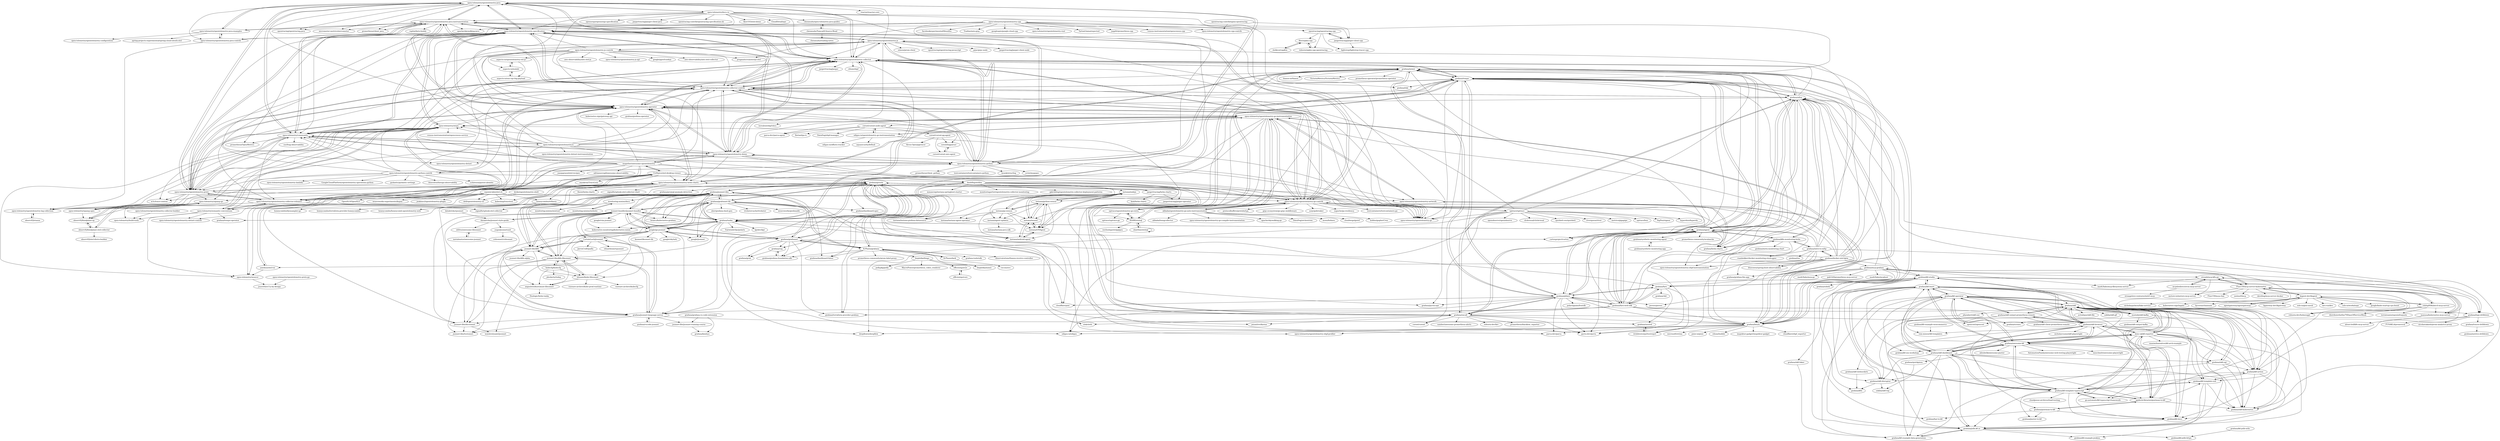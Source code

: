 digraph G {
"open-telemetry/opentelemetry-java" -> "open-telemetry/opentelemetry-java-instrumentation"
"open-telemetry/opentelemetry-java" -> "open-telemetry/opentelemetry-specification"
"open-telemetry/opentelemetry-java" -> "open-telemetry/opentelemetry-collector"
"open-telemetry/opentelemetry-java" -> "opentracing/opentracing-java" ["e"=1]
"open-telemetry/opentelemetry-java" -> "micrometer-metrics/micrometer" ["e"=1]
"open-telemetry/opentelemetry-java" -> "open-telemetry/opentelemetry-java-examples"
"open-telemetry/opentelemetry-java" -> "open-telemetry/opentelemetry-collector-contrib"
"open-telemetry/opentelemetry-java" -> "open-telemetry/community"
"open-telemetry/opentelemetry-java" -> "prometheus/client_java" ["e"=1]
"open-telemetry/opentelemetry-java" -> "open-telemetry/opentelemetry-java-contrib"
"open-telemetry/opentelemetry-java" -> "open-telemetry/opentelemetry-proto"
"open-telemetry/opentelemetry-java" -> "open-telemetry/opentelemetry-operator"
"open-telemetry/opentelemetry-java" -> "open-telemetry/docs-cn"
"open-telemetry/opentelemetry-java" -> "open-telemetry/opentelemetry-python"
"open-telemetry/opentelemetry-java" -> "reactor/reactor-core" ["e"=1]
"open-telemetry/opentelemetry-collector-contrib" -> "open-telemetry/opentelemetry-collector"
"open-telemetry/opentelemetry-collector-contrib" -> "open-telemetry/opentelemetry-operator"
"open-telemetry/opentelemetry-collector-contrib" -> "open-telemetry/opentelemetry-specification"
"open-telemetry/opentelemetry-collector-contrib" -> "open-telemetry/opentelemetry-go" ["e"=1]
"open-telemetry/opentelemetry-collector-contrib" -> "open-telemetry/opentelemetry-go-contrib"
"open-telemetry/opentelemetry-collector-contrib" -> "open-telemetry/opentelemetry-demo"
"open-telemetry/opentelemetry-collector-contrib" -> "grafana/tempo"
"open-telemetry/opentelemetry-collector-contrib" -> "open-telemetry/opentelemetry-java-instrumentation"
"open-telemetry/opentelemetry-collector-contrib" -> "open-telemetry/opentelemetry-helm-charts"
"open-telemetry/opentelemetry-collector-contrib" -> "open-telemetry/opentelemetry-collector-releases"
"open-telemetry/opentelemetry-collector-contrib" -> "open-telemetry/opentelemetry-proto"
"open-telemetry/opentelemetry-collector-contrib" -> "grafana/mimir"
"open-telemetry/opentelemetry-collector-contrib" -> "open-telemetry/opentelemetry-python"
"open-telemetry/opentelemetry-collector-contrib" -> "open-telemetry/opentelemetry-java"
"open-telemetry/opentelemetry-collector-contrib" -> "grafana/alloy"
"open-telemetry/opentelemetry-specification" -> "open-telemetry/opentelemetry-collector"
"open-telemetry/opentelemetry-specification" -> "open-telemetry/opentelemetry-collector-contrib"
"open-telemetry/opentelemetry-specification" -> "open-telemetry/opentelemetry-go" ["e"=1]
"open-telemetry/opentelemetry-specification" -> "open-telemetry/community"
"open-telemetry/opentelemetry-specification" -> "open-telemetry/opentelemetry-java"
"open-telemetry/opentelemetry-specification" -> "open-telemetry/opentelemetry-proto"
"open-telemetry/opentelemetry-specification" -> "open-telemetry/oteps"
"open-telemetry/opentelemetry-specification" -> "open-telemetry/opentelemetry-java-instrumentation"
"open-telemetry/opentelemetry-specification" -> "open-telemetry/opentelemetry-dotnet" ["e"=1]
"open-telemetry/opentelemetry-specification" -> "open-telemetry/opentelemetry-python"
"open-telemetry/opentelemetry-specification" -> "open-telemetry/opentelemetry-demo"
"open-telemetry/opentelemetry-specification" -> "prometheus/OpenMetrics" ["e"=1]
"open-telemetry/opentelemetry-specification" -> "open-telemetry/opentelemetry-js"
"open-telemetry/opentelemetry-specification" -> "open-telemetry/opentelemetry-go-contrib"
"open-telemetry/opentelemetry-specification" -> "open-telemetry/opentelemetry-operator"
"open-telemetry/opentelemetry-python" -> "open-telemetry/opentelemetry-python-contrib"
"open-telemetry/opentelemetry-python" -> "open-telemetry/opentelemetry-specification"
"open-telemetry/opentelemetry-python" -> "open-telemetry/opentelemetry-collector"
"open-telemetry/opentelemetry-python" -> "open-telemetry/opentelemetry-collector-contrib"
"open-telemetry/opentelemetry-python" -> "open-telemetry/opentelemetry-operator"
"open-telemetry/opentelemetry-python" -> "open-telemetry/opentelemetry-js"
"open-telemetry/opentelemetry-python" -> "open-telemetry/oteps"
"open-telemetry/opentelemetry-python" -> "open-telemetry/opentelemetry-java"
"open-telemetry/opentelemetry-python" -> "open-telemetry/community"
"open-telemetry/opentelemetry-python" -> "open-telemetry/opentelemetry-go" ["e"=1]
"open-telemetry/opentelemetry-python" -> "hynek/structlog" ["e"=1]
"open-telemetry/opentelemetry-python" -> "open-telemetry/opentelemetry-demo"
"open-telemetry/opentelemetry-python" -> "jcrist/msgspec" ["e"=1]
"open-telemetry/opentelemetry-python" -> "prometheus/client_python" ["e"=1]
"open-telemetry/opentelemetry-python" -> "testcontainers/testcontainers-python" ["e"=1]
"open-telemetry/opentelemetry-cpp" -> "jupp0r/prometheus-cpp" ["e"=1]
"open-telemetry/opentelemetry-cpp" -> "opentracing/opentracing-cpp"
"open-telemetry/opentelemetry-cpp" -> "open-telemetry/opentelemetry-proto"
"open-telemetry/opentelemetry-cpp" -> "census-instrumentation/opencensus-cpp" ["e"=1]
"open-telemetry/opentelemetry-cpp" -> "jaegertracing/jaeger-client-cpp"
"open-telemetry/opentelemetry-cpp" -> "open-telemetry/opentelemetry-cpp-contrib"
"open-telemetry/opentelemetry-cpp" -> "open-telemetry/opentelemetry-python"
"open-telemetry/opentelemetry-cpp" -> "open-telemetry/opentelemetry-specification"
"open-telemetry/opentelemetry-cpp" -> "facebookexperimental/libunifex" ["e"=1]
"open-telemetry/opentelemetry-cpp" -> "Tradias/asio-grpc" ["e"=1]
"open-telemetry/opentelemetry-cpp" -> "open-telemetry/opentelemetry-collector"
"open-telemetry/opentelemetry-cpp" -> "googleapis/google-cloud-cpp" ["e"=1]
"open-telemetry/opentelemetry-cpp" -> "open-telemetry/opentelemetry-rust" ["e"=1]
"open-telemetry/opentelemetry-cpp" -> "open-telemetry/community"
"open-telemetry/opentelemetry-cpp" -> "TartanLlama/expected" ["e"=1]
"open-telemetry/opentelemetry-collector" -> "open-telemetry/opentelemetry-collector-contrib"
"open-telemetry/opentelemetry-collector" -> "open-telemetry/opentelemetry-go" ["e"=1]
"open-telemetry/opentelemetry-collector" -> "open-telemetry/opentelemetry-specification"
"open-telemetry/opentelemetry-collector" -> "open-telemetry/opentelemetry-operator"
"open-telemetry/opentelemetry-collector" -> "grafana/tempo"
"open-telemetry/opentelemetry-collector" -> "open-telemetry/opentelemetry-java-instrumentation"
"open-telemetry/opentelemetry-collector" -> "open-telemetry/opentelemetry-go-contrib"
"open-telemetry/opentelemetry-collector" -> "open-telemetry/opentelemetry-java"
"open-telemetry/opentelemetry-collector" -> "grafana/mimir"
"open-telemetry/opentelemetry-collector" -> "jaegertracing/jaeger" ["e"=1]
"open-telemetry/opentelemetry-collector" -> "open-telemetry/opentelemetry-js"
"open-telemetry/opentelemetry-collector" -> "open-telemetry/opentelemetry-demo"
"open-telemetry/opentelemetry-collector" -> "open-telemetry/opentelemetry-proto"
"open-telemetry/opentelemetry-collector" -> "cilium/ebpf" ["e"=1]
"open-telemetry/opentelemetry-collector" -> "open-telemetry/opentelemetry-python"
"grafana/jsonnet-libs" -> "grafana/grizzly"
"grafana/jsonnet-libs" -> "grafana/grafonnet-lib"
"grafana/jsonnet-libs" -> "jsonnet-bundler/jsonnet-bundler"
"grafana/jsonnet-libs" -> "jsonnet-libs/k8s-libsonnet"
"grafana/jsonnet-libs" -> "grafana/tanka"
"grafana/jsonnet-libs" -> "jsonnet-libs/k8s"
"grafana/jsonnet-libs" -> "grafana/grafonnet"
"grafana/jsonnet-libs" -> "grafana/jsonnet-language-server"
"grafana/jsonnet-libs" -> "kubernetes-monitoring/kubernetes-mixin" ["e"=1]
"grafana/jsonnet-libs" -> "monitoring-mixins/mixtool"
"grafana/jsonnet-libs" -> "google/go-jsonnet"
"grafana/jsonnet-libs" -> "monitoring-mixins/docs"
"grafana/jsonnet-libs" -> "jsonnet-libs/docsonnet"
"grafana/jsonnet-libs" -> "grafana/dashboard-linter" ["e"=1]
"grafana/jsonnet-libs" -> "brancz/kubernetes-grafana"
"grafana/tanka" -> "grafana/jsonnet-libs"
"grafana/tanka" -> "jsonnet-bundler/jsonnet-bundler"
"grafana/tanka" -> "google/go-jsonnet"
"grafana/tanka" -> "grafana/agent"
"grafana/tanka" -> "grafana/grizzly"
"grafana/tanka" -> "grafana/mimir"
"grafana/tanka" -> "jsonnet-libs/k8s-libsonnet"
"grafana/tanka" -> "grafana/tempo"
"grafana/tanka" -> "jsonnet-libs/k8s"
"grafana/tanka" -> "kubernetes-monitoring/kubernetes-mixin" ["e"=1]
"grafana/tanka" -> "kptdev/kpt" ["e"=1]
"grafana/tanka" -> "cortexproject/cortex" ["e"=1]
"grafana/tanka" -> "google/jsonnet" ["e"=1]
"grafana/tanka" -> "grafana/jsonnet-language-server"
"grafana/tanka" -> "FairwindsOps/polaris" ["e"=1]
"grafana/grafonnet-lib" -> "grafana/jsonnet-libs"
"grafana/grafonnet-lib" -> "grafana/grizzly"
"grafana/grafonnet-lib" -> "jsonnet-bundler/jsonnet-bundler"
"grafana/grafonnet-lib" -> "weaveworks/grafanalib" ["e"=1]
"grafana/grafonnet-lib" -> "google/go-jsonnet"
"grafana/grafonnet-lib" -> "brancz/kubernetes-grafana"
"grafana/grafonnet-lib" -> "grafana/tanka"
"grafana/grafonnet-lib" -> "grafana/dashboard-spec"
"grafana/grafonnet-lib" -> "K-Phoen/grabana"
"grafana/grafonnet-lib" -> "kubernetes-monitoring/kubernetes-mixin" ["e"=1]
"grafana/grafonnet-lib" -> "uber/grafana-dash-gen" ["e"=1]
"grafana/grafonnet-lib" -> "slok/sloth" ["e"=1]
"grafana/grafonnet-lib" -> "prymitive/karma" ["e"=1]
"grafana/grafonnet-lib" -> "trickstercache/trickster" ["e"=1]
"grafana/grafonnet-lib" -> "google/jsonnet" ["e"=1]
"open-telemetry/opentelemetry-js" -> "open-telemetry/opentelemetry-js-contrib"
"open-telemetry/opentelemetry-js" -> "open-telemetry/opentelemetry-collector"
"open-telemetry/opentelemetry-js" -> "open-telemetry/opentelemetry-specification"
"open-telemetry/opentelemetry-js" -> "siimon/prom-client" ["e"=1]
"open-telemetry/opentelemetry-js" -> "open-telemetry/opentelemetry-collector-contrib"
"open-telemetry/opentelemetry-js" -> "open-telemetry/opentelemetry-python"
"open-telemetry/opentelemetry-js" -> "open-telemetry/opentelemetry-operator"
"open-telemetry/opentelemetry-js" -> "open-telemetry/opentelemetry-go" ["e"=1]
"open-telemetry/opentelemetry-js" -> "open-telemetry/community"
"open-telemetry/opentelemetry-js" -> "opentracing/opentracing-javascript" ["e"=1]
"open-telemetry/opentelemetry-js" -> "grpc/grpc-node" ["e"=1]
"open-telemetry/opentelemetry-js" -> "open-telemetry/opentelemetry-java"
"open-telemetry/opentelemetry-js" -> "open-telemetry/opentelemetry-demo"
"open-telemetry/opentelemetry-js" -> "jaegertracing/jaeger-client-node" ["e"=1]
"open-telemetry/opentelemetry-js" -> "pragmaticivan/nestjs-otel" ["e"=1]
"open-telemetry/opentelemetry.io" -> "open-telemetry/community"
"open-telemetry/opentelemetry.io" -> "open-telemetry/opentelemetry-specification"
"open-telemetry/opentelemetry.io" -> "open-telemetry/oteps"
"open-telemetry/opentelemetry.io" -> "open-telemetry/opentelemetry-proto"
"open-telemetry/opentelemetry.io" -> "open-telemetry/opentelemetry-collector"
"open-telemetry/opentelemetry.io" -> "open-telemetry/opentelemetry-demo"
"open-telemetry/opentelemetry.io" -> "open-telemetry/opentelemetry-collector-contrib"
"open-telemetry/opentelemetry.io" -> "open-telemetry/opentelemetry-java"
"open-telemetry/opentelemetry.io" -> "open-telemetry/opentelemetry-operator"
"open-telemetry/opentelemetry.io" -> "open-telemetry/opentelemetry-dotnet-instrumentation" ["e"=1]
"open-telemetry/opentelemetry.io" -> "open-telemetry/opentelemetry-python"
"open-telemetry/opentelemetry.io" -> "open-telemetry/opentelemetry-js"
"open-telemetry/opentelemetry.io" -> "open-telemetry/opentelemetry-java-instrumentation"
"open-telemetry/opentelemetry.io" -> "open-telemetry/opentelemetry-go-contrib"
"open-telemetry/opentelemetry.io" -> "open-telemetry/opentelemetry-dotnet-contrib" ["e"=1]
"open-telemetry/community" -> "open-telemetry/oteps"
"open-telemetry/community" -> "open-telemetry/opentelemetry-specification"
"open-telemetry/community" -> "open-telemetry/opentelemetry-proto"
"open-telemetry/community" -> "open-telemetry/opentelemetry.io"
"open-telemetry/community" -> "open-telemetry/opentelemetry-collector"
"open-telemetry/community" -> "open-telemetry/opentelemetry-operator"
"open-telemetry/community" -> "open-telemetry/opentelemetry-collector-contrib"
"open-telemetry/community" -> "open-telemetry/opentelemetry-java"
"open-telemetry/community" -> "open-telemetry/opentelemetry-collector-releases"
"open-telemetry/community" -> "cncf/tag-observability" ["e"=1]
"open-telemetry/community" -> "open-telemetry/opentelemetry-java-instrumentation"
"open-telemetry/community" -> "w3c/trace-context" ["e"=1]
"open-telemetry/community" -> "open-telemetry/opentelemetry-demo"
"open-telemetry/community" -> "open-telemetry/opentelemetry-python"
"open-telemetry/community" -> "prometheus/OpenMetrics" ["e"=1]
"open-telemetry/opentelemetry-proto" -> "open-telemetry/oteps"
"open-telemetry/opentelemetry-proto" -> "open-telemetry/opentelemetry-specification"
"open-telemetry/opentelemetry-proto" -> "open-telemetry/opentelemetry-operator"
"open-telemetry/opentelemetry-proto" -> "open-telemetry/community"
"open-telemetry/opentelemetry-proto" -> "open-telemetry/opentelemetry-collector-contrib"
"open-telemetry/opentelemetry-proto" -> "open-telemetry/opentelemetry-collector"
"open-telemetry/opentelemetry-proto" -> "open-telemetry/opentelemetry-collector-releases"
"open-telemetry/opentelemetry-proto" -> "open-telemetry/opentelemetry-log-collection"
"open-telemetry/opentelemetry-proto" -> "open-telemetry/opentelemetry-helm-charts"
"open-telemetry/opentelemetry-proto" -> "open-telemetry/opamp-go"
"open-telemetry/opentelemetry-proto" -> "open-telemetry/opentelemetry-network"
"open-telemetry/opentelemetry-proto" -> "open-telemetry/opentelemetry-java"
"open-telemetry/opentelemetry-proto" -> "open-telemetry/opentelemetry-go-contrib"
"open-telemetry/opentelemetry-proto" -> "w3c/trace-context" ["e"=1]
"open-telemetry/opentelemetry-proto" -> "open-telemetry/opamp-spec"
"bitnami/kube-libsonnet" -> "anguslees/kustomize-libsonnet"
"bitnami/kube-libsonnet" -> "vmware-archive/kubecfg" ["e"=1]
"bitnami/kube-libsonnet" -> "jsonnet-libs/k8s-libsonnet"
"bitnami/kube-libsonnet" -> "vmware-archive/kube-prod-runtime" ["e"=1]
"honeycombio/refinery" -> "honeycombio/terraform-provider-honeycombio"
"honeycombio/refinery" -> "honeycombio/honeycomb-opentelemetry-web"
"honeycombio/refinery" -> "honeycombio/dynsampler-go"
"jsonnet-bundler/jsonnet-bundler" -> "google/go-jsonnet"
"jsonnet-bundler/jsonnet-bundler" -> "jsonnet-libs/k8s-libsonnet"
"jsonnet-bundler/jsonnet-bundler" -> "grafana/jsonnet-libs"
"jsonnet-bundler/jsonnet-bundler" -> "jsonnet-libs/docsonnet"
"jsonnet-bundler/jsonnet-bundler" -> "jsonnet-libs/k8s"
"jsonnet-bundler/jsonnet-bundler" -> "grafana/jsonnet-language-server"
"jsonnet-bundler/jsonnet-bundler" -> "grafana/grafonnet-lib"
"jsonnet-bundler/jsonnet-bundler" -> "bitnami/kube-libsonnet"
"jsonnet-bundler/jsonnet-bundler" -> "databricks/jsonnet-style-guide"
"jsonnet-bundler/jsonnet-bundler" -> "grafana/tanka"
"jsonnet-bundler/jsonnet-bundler" -> "grafana/grafonnet"
"jsonnet-bundler/jsonnet-bundler" -> "kubernetes-monitoring/kubernetes-mixin" ["e"=1]
"jsonnet-bundler/jsonnet-bundler" -> "google/vim-jsonnet"
"jsonnet-bundler/jsonnet-bundler" -> "CertainLach/jrsonnet"
"jsonnet-bundler/jsonnet-bundler" -> "brancz/kubernetes-grafana"
"jaegertracing/jaeger-client-cpp" -> "opentracing/opentracing-cpp"
"jaegertracing/jaeger-client-cpp" -> "lightstep/lightstep-tracer-cpp"
"dulikvor/cppKin" -> "flier/zipkin-cpp"
"monitoring-mixins/docs" -> "monitoring-mixins/mixtool"
"monitoring-mixins/docs" -> "monitoring-mixins/website"
"grafana/jslib.k6.io" -> "grafana/k6-example-jenkins"
"grafana/jslib.k6.io" -> "grafana/k6-jslib-httpx"
"grafana/jslib.k6.io" -> "grafana/k6-example-data-generation"
"metalmatze/awesome-jsonnet" -> "sh0rez/awesome-libsonnet"
"open-telemetry/oteps" -> "open-telemetry/community"
"open-telemetry/oteps" -> "open-telemetry/opentelemetry-log-collection"
"open-telemetry/oteps" -> "open-telemetry/opentelemetry-proto"
"open-telemetry/oteps" -> "open-telemetry/semantic-conventions"
"open-telemetry/oteps" -> "open-telemetry/opentelemetry-specification"
"open-telemetry/oteps" -> "open-telemetry/opamp-spec"
"open-telemetry/oteps" -> "open-telemetry/opamp-go"
"open-telemetry/oteps" -> "w3c/trace-context" ["e"=1]
"open-telemetry/oteps" -> "open-telemetry/build-tools"
"open-telemetry/oteps" -> "open-telemetry/opentelemetry-collector-releases"
"open-telemetry/oteps" -> "open-telemetry/weaver"
"open-telemetry/oteps" -> "census-instrumentation/opencensus-service" ["e"=1]
"open-telemetry/oteps" -> "open-telemetry/opentelemetry-operator"
"opentracing-contrib/nginx-opentracing" -> "open-telemetry/opentelemetry-cpp-contrib"
"opentracing-contrib/nginx-opentracing" -> "jaegertracing/jaeger-client-cpp"
"databricks/sjsonnet" -> "databricks/jsonnet-style-guide"
"anguslees/kustomize-libsonnet" -> "Duologic/helm-tanka"
"open-telemetry/opentelemetry-go-contrib" -> "open-telemetry/opentelemetry-go" ["e"=1]
"open-telemetry/opentelemetry-go-contrib" -> "open-telemetry/opentelemetry-go-instrumentation"
"open-telemetry/opentelemetry-go-contrib" -> "open-telemetry/opentelemetry-collector-contrib"
"open-telemetry/opentelemetry-go-contrib" -> "open-telemetry/opentelemetry-collector"
"open-telemetry/opentelemetry-go-contrib" -> "uptrace/opentelemetry-go-extra"
"open-telemetry/opentelemetry-go-contrib" -> "open-telemetry/opentelemetry-operator"
"open-telemetry/opentelemetry-go-contrib" -> "XSAM/otelsql"
"open-telemetry/opentelemetry-go-contrib" -> "open-telemetry/opentelemetry-specification"
"open-telemetry/opentelemetry-go-contrib" -> "uptrace/uptrace"
"open-telemetry/opentelemetry-go-contrib" -> "protocolbuffers/protobuf-go" ["e"=1]
"open-telemetry/opentelemetry-go-contrib" -> "alibaba/opentelemetry-go-auto-instrumentation"
"open-telemetry/opentelemetry-go-contrib" -> "grpc-ecosystem/go-grpc-middleware" ["e"=1]
"open-telemetry/opentelemetry-go-contrib" -> "sony/gobreaker" ["e"=1]
"open-telemetry/opentelemetry-go-contrib" -> "eapache/go-resiliency" ["e"=1]
"open-telemetry/opentelemetry-go-contrib" -> "testcontainers/testcontainers-go" ["e"=1]
"grafana/grizzly" -> "grafana/jsonnet-libs"
"grafana/grizzly" -> "grafana/grafonnet"
"grafana/grizzly" -> "grafana/grafonnet-lib"
"grafana/grizzly" -> "grafana/dashboard-linter" ["e"=1]
"grafana/grizzly" -> "grafana/dashboard-spec"
"grafana/grizzly" -> "grafana/terraform-provider-grafana" ["e"=1]
"grafana/grizzly" -> "grafana/tanka"
"grafana/grizzly" -> "K-Phoen/grabana"
"grafana/grizzly" -> "grafana/grafana-foundation-sdk"
"grafana/grizzly" -> "grafana/cog"
"grafana/grizzly" -> "jsonnet-libs/k8s"
"grafana/grizzly" -> "pyrra-dev/pyrra" ["e"=1]
"grafana/grizzly" -> "grafana/promql-anomaly-detection" ["e"=1]
"grafana/grizzly" -> "jsonnet-bundler/jsonnet-bundler"
"grafana/grizzly" -> "cloudflare/pint" ["e"=1]
"grafana/tempo" -> "grafana/mimir"
"grafana/tempo" -> "grafana/agent"
"grafana/tempo" -> "grafana/loki" ["e"=1]
"grafana/tempo" -> "grafana/alloy"
"grafana/tempo" -> "open-telemetry/opentelemetry-collector"
"grafana/tempo" -> "cortexproject/cortex" ["e"=1]
"grafana/tempo" -> "open-telemetry/opentelemetry-collector-contrib"
"grafana/tempo" -> "grafana/oncall"
"grafana/tempo" -> "grafana/phlare"
"grafana/tempo" -> "grafana/pyroscope" ["e"=1]
"grafana/tempo" -> "open-telemetry/opentelemetry-go" ["e"=1]
"grafana/tempo" -> "grafana/beyla"
"grafana/tempo" -> "grafana/tanka"
"grafana/tempo" -> "grafana/helm-charts" ["e"=1]
"grafana/tempo" -> "parca-dev/parca" ["e"=1]
"open-telemetry/docs-cn" -> "chenmudu/open-telemetry-java-guides"
"open-telemetry/docs-cn" -> "opentracing-contrib/opentracing-specification-zh" ["e"=1]
"open-telemetry/docs-cn" -> "deepflowio/deepflow" ["e"=1]
"open-telemetry/docs-cn" -> "open-telemetry/opentelemetry-java"
"open-telemetry/docs-cn" -> "flyer103/otel-demo"
"open-telemetry/docs-cn" -> "apache/skywalking-java" ["e"=1]
"open-telemetry/docs-cn" -> "open-telemetry/opentelemetry-collector-contrib"
"open-telemetry/docs-cn" -> "open-telemetry/opentelemetry-specification"
"open-telemetry/docs-cn" -> "open-telemetry/opentelemetry-collector"
"open-telemetry/docs-cn" -> "uptrace/opentelemetry-go-extra"
"open-telemetry/docs-cn" -> "CloudDetail/apo" ["e"=1]
"open-telemetry/docs-cn" -> "opensergo/opensergo-specification" ["e"=1]
"open-telemetry/docs-cn" -> "open-telemetry/opentelemetry-go-contrib"
"open-telemetry/docs-cn" -> "open-telemetry/opentelemetry-java-instrumentation"
"open-telemetry/docs-cn" -> "jaegertracing/jaeger-client-java" ["e"=1]
"grafana/agent" -> "grafana/mimir"
"grafana/agent" -> "grafana/tempo"
"grafana/agent" -> "grafana/alloy"
"grafana/agent" -> "grafana/tanka"
"grafana/agent" -> "grafana/helm-charts" ["e"=1]
"grafana/agent" -> "grafana/beyla"
"grafana/agent" -> "cortexproject/cortex" ["e"=1]
"grafana/agent" -> "grafana/oncall"
"grafana/agent" -> "grafana/faro-web-sdk"
"grafana/agent" -> "grafana/phlare"
"grafana/agent" -> "pyrra-dev/pyrra" ["e"=1]
"grafana/agent" -> "prometheus-community/avalanche" ["e"=1]
"grafana/agent" -> "grafana/k8s-monitoring-helm"
"grafana/agent" -> "grafana/grizzly"
"grafana/agent" -> "grafana/synthetic-monitoring-agent"
"open-telemetry/opentelemetry-operator" -> "open-telemetry/opentelemetry-helm-charts"
"open-telemetry/opentelemetry-operator" -> "open-telemetry/opentelemetry-collector"
"open-telemetry/opentelemetry-operator" -> "open-telemetry/opentelemetry-collector-contrib"
"open-telemetry/opentelemetry-operator" -> "open-telemetry/opentelemetry-go-instrumentation"
"open-telemetry/opentelemetry-operator" -> "open-telemetry/opentelemetry-proto"
"open-telemetry/opentelemetry-operator" -> "open-telemetry/opentelemetry-collector-releases"
"open-telemetry/opentelemetry-operator" -> "grafana/grafana-operator" ["e"=1]
"open-telemetry/opentelemetry-operator" -> "open-telemetry/opentelemetry-go-contrib"
"open-telemetry/opentelemetry-operator" -> "grafana/tempo"
"open-telemetry/opentelemetry-operator" -> "open-telemetry/opentelemetry-go" ["e"=1]
"open-telemetry/opentelemetry-operator" -> "open-telemetry/opentelemetry-demo"
"open-telemetry/opentelemetry-operator" -> "kubernetes-sigs/gateway-api" ["e"=1]
"open-telemetry/opentelemetry-operator" -> "jaegertracing/jaeger-operator" ["e"=1]
"open-telemetry/opentelemetry-operator" -> "open-telemetry/opentelemetry-specification"
"open-telemetry/opentelemetry-operator" -> "open-telemetry/opentelemetry-java-instrumentation"
"open-telemetry/opentelemetry-java-instrumentation" -> "open-telemetry/opentelemetry-java"
"open-telemetry/opentelemetry-java-instrumentation" -> "open-telemetry/opentelemetry-collector"
"open-telemetry/opentelemetry-java-instrumentation" -> "open-telemetry/opentelemetry-collector-contrib"
"open-telemetry/opentelemetry-java-instrumentation" -> "open-telemetry/opentelemetry-specification"
"open-telemetry/opentelemetry-java-instrumentation" -> "open-telemetry/opentelemetry-java-examples"
"open-telemetry/opentelemetry-java-instrumentation" -> "micrometer-metrics/micrometer" ["e"=1]
"open-telemetry/opentelemetry-java-instrumentation" -> "apache/skywalking-java" ["e"=1]
"open-telemetry/opentelemetry-java-instrumentation" -> "open-telemetry/opentelemetry-java-contrib"
"open-telemetry/opentelemetry-java-instrumentation" -> "open-telemetry/opentelemetry-operator"
"open-telemetry/opentelemetry-java-instrumentation" -> "raphw/byte-buddy" ["e"=1]
"open-telemetry/opentelemetry-java-instrumentation" -> "open-telemetry/community"
"open-telemetry/opentelemetry-java-instrumentation" -> "open-telemetry/opentelemetry-demo"
"open-telemetry/opentelemetry-java-instrumentation" -> "grafana/tempo"
"open-telemetry/opentelemetry-java-instrumentation" -> "prometheus/client_java" ["e"=1]
"open-telemetry/opentelemetry-java-instrumentation" -> "opentracing/opentracing-java" ["e"=1]
"bwplotka/bingo" -> "pollypkg/polly" ["e"=1]
"bwplotka/bingo" -> "bwplotka/mimic"
"bwplotka/bingo" -> "efficientgo/e2e"
"bwplotka/bingo" -> "MacroPower/prometheus_video_renderer" ["e"=1]
"grafana/synthetic-monitoring-app" -> "grafana/synthetic-monitoring-agent"
"open-telemetry/opentelemetry-js-contrib" -> "open-telemetry/opentelemetry-js"
"open-telemetry/opentelemetry-js-contrib" -> "pragmaticivan/nestjs-otel" ["e"=1]
"open-telemetry/opentelemetry-js-contrib" -> "aspecto-io/opentelemetry-ext-js"
"open-telemetry/opentelemetry-js-contrib" -> "open-telemetry/opentelemetry-specification"
"open-telemetry/opentelemetry-js-contrib" -> "open-telemetry/opentelemetry-operator"
"open-telemetry/opentelemetry-js-contrib" -> "aws-observability/aws-otel-js" ["e"=1]
"open-telemetry/opentelemetry-js-contrib" -> "open-telemetry/opentelemetry-js-api"
"open-telemetry/opentelemetry-js-contrib" -> "open-telemetry/opentelemetry-collector"
"open-telemetry/opentelemetry-js-contrib" -> "aspecto-io/malabi"
"open-telemetry/opentelemetry-js-contrib" -> "open-telemetry/opentelemetry-collector-contrib"
"open-telemetry/opentelemetry-js-contrib" -> "open-telemetry/opentelemetry-helm-charts"
"open-telemetry/opentelemetry-js-contrib" -> "open-telemetry/opentelemetry-proto"
"open-telemetry/opentelemetry-js-contrib" -> "open-telemetry/community"
"open-telemetry/opentelemetry-js-contrib" -> "google/pprof-nodejs" ["e"=1]
"open-telemetry/opentelemetry-js-contrib" -> "aws-observability/aws-otel-collector" ["e"=1]
"grafana/k6-operator" -> "grafana/xk6"
"grafana/k6-operator" -> "grafana/xk6-output-prometheus-remote"
"grafana/k6-operator" -> "grafana/xk6-disruptor"
"grafana/k6-operator" -> "grafana/xk6-kubernetes"
"grafana/k6-operator" -> "grafana/awesome-k6"
"grafana/k6-operator" -> "grafana/xk6-dashboard"
"grafana/k6-operator" -> "grafana/k6-learn"
"grafana/k6-operator" -> "mostafa/xk6-kafka"
"grafana/k6-operator" -> "grafana/jslib.k6.io"
"grafana/k6-operator" -> "grafana/k6-docs"
"grafana/k6-operator" -> "grafana/k6-action"
"grafana/k6-operator" -> "grafana/k6-example-data-generation"
"grafana/k6-operator" -> "grafana/k6-template-typescript"
"grafana/k6-operator" -> "grafana/xk6-browser"
"grafana/k6-operator" -> "tom-miseur/k6-templates"
"jaegertracing/helm-charts" -> "jaegertracing/jaeger-operator" ["e"=1]
"jaegertracing/helm-charts" -> "open-telemetry/opentelemetry-helm-charts"
"jaegertracing/helm-charts" -> "kiali/helm-charts"
"grafana/k6-template-typescript" -> "grafana/k6-template-es6"
"grafana/k6-template-typescript" -> "go-automate/k6-typescript-framework"
"grafana/k6-template-typescript" -> "grafana/xk6"
"grafana/k6-template-typescript" -> "grafana/k6-learn"
"grafana/k6-template-typescript" -> "grafana/awesome-k6"
"grafana/k6-template-typescript" -> "grafana/k6-action"
"grafana/k6-template-typescript" -> "grafana/xk6-dashboard"
"grafana/k6-template-typescript" -> "grafana/k6-docs"
"grafana/k6-template-typescript" -> "grafana/jslib.k6.io"
"grafana/k6-template-typescript" -> "apideck-libraries/postman-to-k6"
"grafana/k6-template-typescript" -> "grafana/jmeter-to-k6"
"grafana/k6-template-typescript" -> "cloudposse-archives/load-testing"
"go-automate/k6-typescript-framework" -> "grafana/k6-template-typescript"
"K-Phoen/grabana" -> "K-Phoen/dark"
"K-Phoen/grabana" -> "grafana/grizzly"
"K-Phoen/grabana" -> "grafana/grafonnet"
"K-Phoen/grabana" -> "grafana/grafonnet-lib"
"K-Phoen/grabana" -> "bwplotka/bingo"
"K-Phoen/grabana" -> "grafana-tools/sdk" ["e"=1]
"K-Phoen/grabana" -> "grafana/terraform-provider-grafana" ["e"=1]
"K-Phoen/grabana" -> "grafana/grafana-foundation-sdk"
"K-Phoen/grabana" -> "observatorium/thanos-receive-controller" ["e"=1]
"K-Phoen/grabana" -> "grafana/dashboard-linter" ["e"=1]
"K-Phoen/grabana" -> "bwplotka/mimic"
"K-Phoen/grabana" -> "prometheus-community/prom-label-proxy" ["e"=1]
"observIQ/stanza" -> "open-telemetry/opentelemetry-log-collection"
"grafana/awesome-k6" -> "grafana/k6-learn"
"grafana/awesome-k6" -> "benc-uk/k6-reporter"
"grafana/awesome-k6" -> "grafana/k6-template-typescript"
"grafana/awesome-k6" -> "apideck-libraries/postman-to-k6"
"grafana/awesome-k6" -> "grafana/k6-operator"
"grafana/awesome-k6" -> "grafana/xk6"
"grafana/awesome-k6" -> "aliesbelik/awesome-jmeter" ["e"=1]
"grafana/awesome-k6" -> "grafana/xk6-browser"
"grafana/awesome-k6" -> "grafana/k6-oss-workshop"
"grafana/awesome-k6" -> "grafana/k6-docs"
"grafana/awesome-k6" -> "grafana/postman-to-k6"
"grafana/awesome-k6" -> "grafana/xk6-dashboard"
"grafana/awesome-k6" -> "AutomationPanda/awesome-web-testing-playwright" ["e"=1]
"grafana/awesome-k6" -> "mxschmitt/awesome-playwright" ["e"=1]
"grafana/awesome-k6" -> "grafana/quickpizza"
"grafana/k6-action" -> "grafana/xk6"
"grafana/k6-action" -> "grafana/xk6-kubernetes"
"grafana/k6-action" -> "grafana/xk6-disruptor"
"grafana/k6-action" -> "grafana/k6-template-es6"
"grafana/k6-action" -> "grafana/jslib.k6.io"
"grafana/k6-docs" -> "grafana/jslib.k6.io"
"open-telemetry/opentelemetry-java-contrib" -> "open-telemetry/opentelemetry-java-examples"
"open-telemetry/opentelemetry-java-contrib" -> "open-telemetry/opentelemetry-java-instrumentation"
"open-telemetry/opentelemetry-java-contrib" -> "open-telemetry/opentelemetry-log-collection"
"open-telemetry/opentelemetry-python-contrib" -> "open-telemetry/opentelemetry-python"
"open-telemetry/opentelemetry-python-contrib" -> "open-telemetry/opentelemetry-lambda" ["e"=1]
"open-telemetry/opentelemetry-python-contrib" -> "open-telemetry/opentelemetry-operator"
"open-telemetry/opentelemetry-python-contrib" -> "GoogleCloudPlatform/opentelemetry-operations-python"
"open-telemetry/opentelemetry-python-contrib" -> "open-telemetry/opentelemetry-collector-contrib"
"open-telemetry/opentelemetry-python-contrib" -> "open-telemetry/opentelemetry-proto"
"open-telemetry/opentelemetry-python-contrib" -> "open-telemetry/opentelemetry-specification"
"open-telemetry/opentelemetry-python-contrib" -> "open-telemetry/opentelemetry-go-contrib"
"open-telemetry/opentelemetry-python-contrib" -> "open-telemetry/opentelemetry-collector"
"open-telemetry/opentelemetry-python-contrib" -> "open-telemetry/community"
"open-telemetry/opentelemetry-python-contrib" -> "open-telemetry/semantic-conventions"
"open-telemetry/opentelemetry-python-contrib" -> "pydantic/pydantic-settings" ["e"=1]
"open-telemetry/opentelemetry-python-contrib" -> "blueswen/fastapi-observability" ["e"=1]
"open-telemetry/opentelemetry-python-contrib" -> "open-telemetry/oteps"
"open-telemetry/opentelemetry-python-contrib" -> "schireson/pytest-alembic" ["e"=1]
"K-Phoen/dark" -> "K-Phoen/grabana"
"K-Phoen/dark" -> "voi-oss/svc"
"grafana/k6-example-data-generation" -> "grafana/jslib.k6.io"
"jsonnet-libs/k8s" -> "jsonnet-libs/k8s-libsonnet"
"jsonnet-libs/k8s" -> "jsonnet-libs/k8s-alpha"
"jsonnet-libs/k8s" -> "grafana/jsonnet-language-server"
"jsonnet-libs/k8s" -> "jsonnet-libs/docsonnet"
"jsonnet-libs/k8s" -> "jsonnet-libs/testonnet"
"jsonnet-libs/k8s" -> "jsonnet-bundler/jsonnet-bundler"
"jsonnet-libs/k8s" -> "bitnami/kube-libsonnet"
"jsonnet-libs/k8s" -> "CertainLach/jrsonnet"
"jsonnet-libs/k8s" -> "grafana/jsonnet-libs"
"monitoring-mixins/website" -> "monitoring-mixins/docs"
"grafana/synthetic-monitoring-agent" -> "grafana/synthetic-monitoring-app"
"CertainLach/jrsonnet" -> "grafana/jsonnet-language-server"
"CertainLach/jrsonnet" -> "jsonnet-libs/k8s"
"CertainLach/jrsonnet" -> "JarvisCraft/padla"
"CertainLach/jrsonnet" -> "eduardosm/rsjsonnet"
"CertainLach/jrsonnet" -> "waisbrot/yaml2jsonnet"
"open-telemetry/opentelemetry-helm-charts" -> "open-telemetry/opentelemetry-operator"
"open-telemetry/opentelemetry-helm-charts" -> "jaegertracing/helm-charts"
"open-telemetry/opentelemetry-helm-charts" -> "fluent/helm-charts" ["e"=1]
"open-telemetry/opentelemetry-helm-charts" -> "open-telemetry/opentelemetry-collector-releases"
"open-telemetry/opentelemetry-helm-charts" -> "open-telemetry/opentelemetry-collector-contrib"
"open-telemetry/opentelemetry-helm-charts" -> "equinix-labs/otel-cli"
"open-telemetry/opentelemetry-helm-charts" -> "signalfx/splunk-otel-collector" ["e"=1]
"open-telemetry/opentelemetry-helm-charts" -> "open-telemetry/opentelemetry-collector"
"open-telemetry/opentelemetry-helm-charts" -> "open-telemetry/opentelemetry-proto"
"open-telemetry/opentelemetry-helm-charts" -> "grafana/helm-charts" ["e"=1]
"open-telemetry/opentelemetry-helm-charts" -> "grafana/tempo-operator"
"open-telemetry/opentelemetry-helm-charts" -> "signalfx/splunk-otel-collector-chart" ["e"=1]
"chenmudu/Tomcat8-Source-Read" -> "chenmudu/reading-notes"
"chenmudu/Tomcat8-Source-Read" -> "chenmudu/open-telemetry-java-guides"
"aspecto-io/sns-sqs-big-payload" -> "aspecto-io/malabi"
"mostafa/xk6-kafka" -> "grafana/xk6-output-kafka"
"mostafa/xk6-kafka" -> "grafana/xk6-kubernetes"
"mostafa/xk6-kafka" -> "grafana/xk6"
"aspecto-io/opentelemetry-ext-js" -> "aspecto-io/malabi"
"aspecto-io/opentelemetry-ext-js" -> "aspecto-io/sns-sqs-big-payload"
"grafana/k6-template-es6" -> "grafana/k6-template-typescript"
"grafana/k6-template-es6" -> "grafana/jslib.k6.io"
"grafana/k6-template-es6" -> "grafana/k6-example-jenkins"
"grafana/k6-template-es6" -> "grafana/xk6-kubernetes"
"jsonnet-libs/docsonnet" -> "jsonnet-libs/testonnet"
"jsonnet-libs/docsonnet" -> "waisbrot/yaml2jsonnet"
"sh0rez/awesome-libsonnet" -> "metalmatze/awesome-jsonnet"
"benc-uk/k6-reporter" -> "grafana/awesome-k6"
"benc-uk/k6-reporter" -> "grafana/jslib.k6.io"
"benc-uk/k6-reporter" -> "apideck-libraries/postman-to-k6"
"benc-uk/k6-reporter" -> "grafana/k6-action"
"benc-uk/k6-reporter" -> "grafana/xk6-dashboard"
"benc-uk/k6-reporter" -> "grafana/xk6"
"benc-uk/k6-reporter" -> "grafana/k6-learn"
"benc-uk/k6-reporter" -> "grafana/xk6-sql"
"benc-uk/k6-reporter" -> "grafana/xk6-browser"
"benc-uk/k6-reporter" -> "grafana/k6-docs"
"benc-uk/k6-reporter" -> "grafana/xk6-kubernetes"
"benc-uk/k6-reporter" -> "grafana/k6-example-data-generation"
"benc-uk/k6-reporter" -> "grafana/k6-template-es6"
"benc-uk/k6-reporter" -> "grafana/k6-template-typescript"
"benc-uk/k6-reporter" -> "maximilianoalves/k6-arch-example" ["e"=1]
"grafana/mimir" -> "grafana/tempo"
"grafana/mimir" -> "grafana/agent"
"grafana/mimir" -> "grafana/alloy"
"grafana/mimir" -> "grafana/oncall"
"grafana/mimir" -> "grafana/loki" ["e"=1]
"grafana/mimir" -> "cortexproject/cortex" ["e"=1]
"grafana/mimir" -> "grafana/phlare"
"grafana/mimir" -> "grafana/pyroscope" ["e"=1]
"grafana/mimir" -> "grafana/beyla"
"grafana/mimir" -> "open-telemetry/opentelemetry-collector"
"grafana/mimir" -> "grafana/tanka"
"grafana/mimir" -> "thanos-io/thanos" ["e"=1]
"grafana/mimir" -> "VictoriaMetrics/VictoriaMetrics" ["e"=1]
"grafana/mimir" -> "grafana/helm-charts" ["e"=1]
"grafana/mimir" -> "prometheus-operator/prometheus-operator" ["e"=1]
"grafana/xk6-browser" -> "grafana/xk6"
"grafana/xk6-browser" -> "grafana/xk6-output-prometheus-remote"
"grafana/xk6-browser" -> "grafana/k6-docs"
"grafana/xk6-browser" -> "grafana/k6-action"
"grafana/xk6-browser" -> "grafana/k6-template-es6"
"grafana/xk6-browser" -> "tom-miseur/k6-templates"
"grafana/xk6-browser" -> "nicholasvuono/xk6-playwright"
"grafana/xk6-browser" -> "grafana/jslib.k6.io"
"grafana/xk6-browser" -> "grafana/awesome-k6"
"grafana/xk6-browser" -> "grafana/k6-studio"
"grafana/xk6-browser" -> "benc-uk/k6-reporter"
"grafana/xk6-browser" -> "grafana/xk6-dashboard"
"grafana/xk6-dashboard" -> "grafana/k6-template-typescript"
"grafana/xk6-dashboard" -> "szkiba/xk6-top"
"grafana/xk6-dashboard" -> "grafana/xk6-kubernetes"
"grafana/xk6-dashboard" -> "grafana/k6-operator"
"grafana/xk6-dashboard" -> "grafana/jslib.k6.io"
"grafana/xk6-dashboard" -> "benc-uk/k6-reporter"
"grafana/xk6-dashboard" -> "grafana/xk6"
"grafana/xk6-dashboard" -> "grafana/xk6-disruptor"
"grafana/xk6-dashboard" -> "grafana/xk6-browser"
"grafana/xk6-dashboard" -> "grafana/xk6-sql"
"grafana/xk6-dashboard" -> "grafana/k6-learn"
"grafana/xk6-dashboard" -> "grafana/awesome-k6"
"grafana/xk6-dashboard" -> "grafana/k6-example-data-generation"
"grafana/xk6-dashboard" -> "apideck-libraries/postman-to-k6"
"grafana/xk6" -> "grafana/k6-action"
"grafana/xk6" -> "grafana/xk6-output-prometheus-remote"
"grafana/xk6" -> "grafana/xk6-sql"
"grafana/xk6" -> "grafana/k6-template-es6"
"grafana/xk6" -> "avitalique/xk6-file"
"grafana/xk6" -> "grafana/xk6-browser"
"grafana/xk6" -> "go-automate/k6-typescript-framework"
"grafana/xk6" -> "grafana/jslib.k6.io"
"grafana/xk6" -> "grafana/k6-template-typescript"
"grafana/xk6" -> "grafana/k6-docs"
"grafana/xk6" -> "grafana/xk6-kubernetes"
"grafana/xk6" -> "mostafa/xk6-kafka"
"grafana/xk6" -> "phymbert/xk6-sse"
"grafana/xk6" -> "szkiba/xk6-g0"
"grafana/xk6" -> "grafana/k6-operator"
"equinix-labs/otel-cli" -> "CtrlSpice/otel-desktop-viewer"
"equinix-labs/otel-cli" -> "open-telemetry/opentelemetry-helm-charts"
"equinix-labs/otel-cli" -> "honeycombio/refinery"
"equinix-labs/otel-cli" -> "open-telemetry/oteps"
"equinix-labs/otel-cli" -> "OpenSLO/OpenSLO" ["e"=1]
"equinix-labs/otel-cli" -> "kubeshop/tracetest" ["e"=1]
"equinix-labs/otel-cli" -> "weaveworks-experiments/kspan" ["e"=1]
"equinix-labs/otel-cli" -> "open-telemetry/opentelemetry-operator"
"equinix-labs/otel-cli" -> "open-telemetry/weaver"
"equinix-labs/otel-cli" -> "observIQ/bindplane-op"
"equinix-labs/otel-cli" -> "jenkinsci/opentelemetry-plugin"
"equinix-labs/otel-cli" -> "dell/opentelemetry-cli"
"aspecto-io/malabi" -> "aspecto-io/sns-sqs-big-payload"
"aspecto-io/malabi" -> "aspecto-io/opentelemetry-ext-js"
"grafana/k6-learn" -> "grafana/awesome-k6"
"grafana/k6-learn" -> "grafana/k6-oss-workshop"
"grafana/k6-learn" -> "grafana/xk6-disruptor"
"grafana/k6-learn" -> "grafana/k6-template-typescript"
"grafana/k6-learn" -> "grafana/k6-studio"
"grafana/k6-learn" -> "benc-uk/k6-reporter"
"grafana/k6-learn" -> "grafana/xk6"
"grafana/k6-learn" -> "grafana/xk6-faker"
"grafana/k6-learn" -> "apideck-libraries/postman-to-k6"
"grafana/k6-learn" -> "grafana/k6-operator"
"grafana/k6-learn" -> "grafana/k6-docs"
"grafana/k6-learn" -> "grafana/k6-action"
"grafana/k6-learn" -> "grafana/jslib.k6.io"
"grafana/k6-learn" -> "go-automate/k6-typescript-framework"
"grafana/k6-learn" -> "grafana/har-to-k6"
"grafana/xk6-faker" -> "grafana/k6-example-data-generation"
"apideck-libraries/postman-to-k6" -> "grafana/k6-template-es6"
"apideck-libraries/postman-to-k6" -> "grafana/xk6-kubernetes"
"apideck-libraries/postman-to-k6" -> "grafana/awesome-k6"
"apideck-libraries/postman-to-k6" -> "benc-uk/k6-reporter"
"apideck-libraries/postman-to-k6" -> "grafana/postman-to-k6"
"apideck-libraries/postman-to-k6" -> "grafana/k6-template-typescript"
"chenmudu/open-telemetry-java-guides" -> "chenmudu/Tomcat8-Source-Read"
"open-telemetry/opentelemetry-log-collection" -> "observIQ/stanza"
"jsonnet-libs/k8s-libsonnet" -> "jsonnet-libs/k8s"
"jsonnet-libs/k8s-libsonnet" -> "grafana/jsonnet-language-server"
"jsonnet-libs/k8s-libsonnet" -> "jsonnet-bundler/jsonnet-bundler"
"jsonnet-libs/k8s-libsonnet" -> "bitnami/kube-libsonnet"
"jsonnet-libs/k8s-libsonnet" -> "anguslees/kustomize-libsonnet"
"jsonnet-libs/k8s-libsonnet" -> "jsonnet-libs/docsonnet"
"jsonnet-libs/k8s-libsonnet" -> "kubecfg/kubecfg"
"jsonnet-libs/k8s-libsonnet" -> "grafana/jsonnet-libs"
"jsonnet-libs/k8s-libsonnet" -> "jsonnet-libs/testonnet"
"grafana/xk6-sql" -> "grafana/xk6"
"grafana/xk6-sql" -> "grafana/xk6-kubernetes"
"grafana/xk6-sql" -> "grafana/k6-action"
"grafana/xk6-sql" -> "grafana/k6-example-data-generation"
"efficientgo/e2e" -> "efficientgo/core"
"open-telemetry/opentelemetry-network" -> "open-telemetry/opentelemetry-go-instrumentation"
"open-telemetry/opentelemetry-network" -> "grafana/beyla"
"open-telemetry/opentelemetry-network" -> "open-telemetry/opentelemetry-ebpf-instrumentation"
"XSAM/otelsql" -> "nhatthm/otelsql"
"XSAM/otelsql" -> "open-telemetry/opentelemetry-go-contrib"
"XSAM/otelsql" -> "uptrace/opentelemetry-go-extra"
"XSAM/otelsql" -> "ravilushqa/otelgqlgen"
"grafana/k6-example-woocommerce" -> "tom-miseur/k6-templates"
"observIQ/bindplane-otel-collector" -> "observIQ/bindplane-op"
"observIQ/bindplane-otel-collector" -> "observIQ/otel-distro-builder"
"observIQ/bindplane-otel-collector" -> "open-telemetry/opamp-go"
"open-telemetry/opentelemetry-collector-builder" -> "open-telemetry/build-tools"
"open-telemetry/opentelemetry-proto-go" -> "jsuereth/o11y-by-design"
"grafana/k6-jslib-utils" -> "grafana/k6-jslib-httpx"
"magsther/awesome-opentelemetry" -> "open-telemetry/opentelemetry-operator"
"magsther/awesome-opentelemetry" -> "open-telemetry/oteps"
"magsther/awesome-opentelemetry" -> "CtrlSpice/otel-desktop-viewer"
"magsther/awesome-opentelemetry" -> "open-telemetry/opentelemetry-helm-charts"
"magsther/awesome-opentelemetry" -> "equinix-labs/otel-cli"
"magsther/awesome-opentelemetry" -> "open-telemetry/opentelemetry-demo"
"magsther/awesome-opentelemetry" -> "open-telemetry/community"
"magsther/awesome-opentelemetry" -> "open-telemetry/weaver"
"magsther/awesome-opentelemetry" -> "open-telemetry/opentelemetry-collector-contrib"
"magsther/awesome-opentelemetry" -> "open-telemetry/opentelemetry-specification"
"magsther/awesome-opentelemetry" -> "adriannovegil/awesome-observability" ["e"=1]
"magsther/awesome-opentelemetry" -> "joaopgrassi/otel-recipes"
"magsther/awesome-opentelemetry" -> "kubeshop/tracetest" ["e"=1]
"magsther/awesome-opentelemetry" -> "open-telemetry/semantic-conventions"
"magsther/awesome-opentelemetry" -> "dash0hq/otelbin"
"coroot/coroot-pg-agent" -> "coroot/logparser"
"coroot/coroot-pg-agent" -> "coroot/coroot-aws-agent"
"coroot/coroot-pg-agent" -> "Aiven-Open/pgtracer" ["e"=1]
"open-telemetry/opentelemetry-demo" -> "open-telemetry/opentelemetry-collector-contrib"
"open-telemetry/opentelemetry-demo" -> "open-telemetry/opentelemetry-collector"
"open-telemetry/opentelemetry-demo" -> "open-telemetry/opentelemetry-specification"
"open-telemetry/opentelemetry-demo" -> "open-telemetry/opentelemetry-operator"
"open-telemetry/opentelemetry-demo" -> "open-telemetry/opentelemetry-helm-charts"
"open-telemetry/opentelemetry-demo" -> "open-telemetry/opentelemetry-go" ["e"=1]
"open-telemetry/opentelemetry-demo" -> "open-telemetry/opentelemetry-java-instrumentation"
"open-telemetry/opentelemetry-demo" -> "open-telemetry/community"
"open-telemetry/opentelemetry-demo" -> "open-telemetry/opentelemetry-go-contrib"
"open-telemetry/opentelemetry-demo" -> "open-telemetry/opentelemetry-go-instrumentation"
"open-telemetry/opentelemetry-demo" -> "magsther/awesome-opentelemetry"
"open-telemetry/opentelemetry-demo" -> "open-telemetry/opentelemetry-python"
"open-telemetry/opentelemetry-demo" -> "open-telemetry/oteps"
"open-telemetry/opentelemetry-demo" -> "open-telemetry/opentelemetry-dotnet" ["e"=1]
"open-telemetry/opentelemetry-demo" -> "open-telemetry/semantic-conventions"
"grafana/oncall" -> "grafana/mimir"
"grafana/oncall" -> "grafana/tempo"
"grafana/oncall" -> "slok/sloth" ["e"=1]
"grafana/oncall" -> "grafana/beyla"
"grafana/oncall" -> "grafana/phlare"
"grafana/oncall" -> "prymitive/karma" ["e"=1]
"grafana/oncall" -> "pyrra-dev/pyrra" ["e"=1]
"grafana/oncall" -> "grafana/agent"
"grafana/oncall" -> "grafana/alloy"
"grafana/oncall" -> "robusta-dev/krr" ["e"=1]
"grafana/oncall" -> "opencost/opencost" ["e"=1]
"grafana/oncall" -> "prometheus/blackbox_exporter" ["e"=1]
"grafana/oncall" -> "coroot/coroot" ["e"=1]
"grafana/oncall" -> "grafana/tanka"
"grafana/oncall" -> "samber/awesome-prometheus-alerts" ["e"=1]
"uptrace/opentelemetry-go-extra" -> "open-telemetry/opentelemetry-go-contrib"
"uptrace/opentelemetry-go-extra" -> "XSAM/otelsql"
"uptrace/opentelemetry-go-extra" -> "uptrace/uptrace-go"
"grafana/intro-to-mltp" -> "grafana/docker-otel-lgtm"
"grafana/intro-to-mltp" -> "grafana/alloy"
"grafana/intro-to-mltp" -> "grafana/k8s-monitoring-helm"
"grafana/intro-to-mltp" -> "grafana/grizzly"
"grafana/intro-to-mltp" -> "blueswen/spring-boot-observability" ["e"=1]
"grafana/intro-to-mltp" -> "richihtestorg2/testrepo1"
"grafana/intro-to-mltp" -> "grafana/agent"
"grafana/intro-to-mltp" -> "grafana/grafana-llm-app"
"grafana/intro-to-mltp" -> "grafana/tempo"
"grafana/intro-to-mltp" -> "grafana/tns"
"grafana/intro-to-mltp" -> "ruanbekker/docker-monitoring-stack-gpnc"
"grafana/intro-to-mltp" -> "grafana/logs-drilldown"
"open-telemetry/opentelemetry-collector-releases" -> "open-telemetry/opentelemetry-operator"
"open-telemetry/opentelemetry-collector-releases" -> "open-telemetry/opentelemetry-helm-charts"
"open-telemetry/opentelemetry-collector-releases" -> "open-telemetry/opentelemetry-collector-contrib"
"open-telemetry/opentelemetry-collector-releases" -> "open-telemetry/semantic-conventions"
"open-telemetry/opentelemetry-collector-releases" -> "open-telemetry/oteps"
"open-telemetry/opentelemetry-collector-releases" -> "open-telemetry/opentelemetry-proto"
"open-telemetry/opentelemetry-collector-releases" -> "open-telemetry/opentelemetry-collector"
"open-telemetry/opentelemetry-collector-releases" -> "signalfx/splunk-otel-collector" ["e"=1]
"open-telemetry/opentelemetry-collector-releases" -> "open-telemetry/opentelemetry-log-collection"
"uptrace/uptrace" -> "metrico/gigapipe" ["e"=1]
"uptrace/uptrace" -> "uptrace/bun" ["e"=1]
"uptrace/uptrace" -> "open-telemetry/opentelemetry-go-contrib"
"uptrace/uptrace" -> "open-telemetry/opentelemetry-collector-contrib"
"uptrace/uptrace" -> "SigNoz/signoz" ["e"=1]
"uptrace/uptrace" -> "open-telemetry/opentelemetry-go" ["e"=1]
"uptrace/uptrace" -> "open-telemetry/opentelemetry-collector"
"uptrace/uptrace" -> "hyperdxio/hyperdx" ["e"=1]
"uptrace/uptrace" -> "coroot/coroot" ["e"=1]
"uptrace/uptrace" -> "openobserve/openobserve" ["e"=1]
"uptrace/uptrace" -> "odigos-io/odigos" ["e"=1]
"uptrace/uptrace" -> "clickvisual/clickvisual" ["e"=1]
"uptrace/uptrace" -> "quickwit-oss/quickwit" ["e"=1]
"uptrace/uptrace" -> "deepflowio/deepflow" ["e"=1]
"uptrace/uptrace" -> "riverqueue/river" ["e"=1]
"coroot/coroot-node-agent" -> "odigos-io/opentelemetry-go-instrumentation"
"coroot/coroot-node-agent" -> "coroot/logparser"
"coroot/coroot-node-agent" -> "DataDog/ebpf-manager"
"coroot/coroot-node-agent" -> "coroot/coroot-pg-agent"
"coroot/coroot-node-agent" -> "parca-dev/parca-agent" ["e"=1]
"coroot/coroot-node-agent" -> "florianl/go-tc" ["e"=1]
"grafana/phlare" -> "grafana/faro"
"grafana/phlare" -> "grafana/mimir"
"grafana/phlare" -> "grafana/faro-web-sdk"
"grafana/phlare" -> "grafana/tempo"
"grafana/phlare" -> "parca-dev/parca" ["e"=1]
"grafana/phlare" -> "grafana/oncall"
"grafana/phlare" -> "grafana/agent"
"grafana/phlare" -> "grafana/beyla"
"grafana/phlare" -> "grafana/pyroscope" ["e"=1]
"grafana/phlare" -> "grafana/alloy"
"grafana/phlare" -> "pyrra-dev/pyrra" ["e"=1]
"grafana/phlare" -> "cloudflare/pint" ["e"=1]
"grafana/phlare" -> "perses/perses" ["e"=1]
"grafana/phlare" -> "polarsignals/frostdb" ["e"=1]
"grafana/phlare" -> "odigos-io/odigos" ["e"=1]
"grafana/faro-web-sdk" -> "grafana/faro"
"grafana/faro-web-sdk" -> "grafana/phlare"
"grafana/faro-web-sdk" -> "grafana/agent"
"grafana/faro-web-sdk" -> "grafana/tempo"
"grafana/faro-web-sdk" -> "grafana/beyla"
"grafana/faro-web-sdk" -> "grafana/scenes"
"grafana/faro-web-sdk" -> "grafana/mimir"
"grafana/faro-web-sdk" -> "grafana/alloy"
"grafana/faro-web-sdk" -> "grafana/oncall"
"grafana/faro-web-sdk" -> "grafana/jsonnet-language-server"
"grafana/faro-web-sdk" -> "grafana/terraform-provider-grafana" ["e"=1]
"grafana/faro-web-sdk" -> "grafana/k6-studio"
"grafana/faro-web-sdk" -> "grafana/k8s-monitoring-helm"
"grafana/faro-web-sdk" -> "grafana/logs-drilldown"
"grafana/faro-web-sdk" -> "open-telemetry/opentelemetry-js"
"nhatthm/otelsql" -> "XSAM/otelsql"
"nhatthm/otelsql" -> "nhatthm/otelsql"
"grafana/xk6-websockets" -> "grafana/k6x"
"open-telemetry/opentelemetry-java-examples" -> "open-telemetry/opentelemetry-java-instrumentation"
"open-telemetry/opentelemetry-java-examples" -> "open-telemetry/opentelemetry-java-contrib"
"open-telemetry/opentelemetry-java-examples" -> "open-telemetry/opentelemetry-java"
"open-telemetry/opentelemetry-java-examples" -> "open-telemetry/opentelemetry-configuration"
"open-telemetry/opentelemetry-java-examples" -> "spring-projects-experimental/spring-cloud-sleuth-otel" ["e"=1]
"kubecfg/kubecfg" -> "anguslees/kustomize-libsonnet"
"kubecfg/kubecfg" -> "jdockerty/today"
"kubecfg/kubecfg" -> "jsonnet-libs/k8s-libsonnet"
"kubecfg/kubecfg" -> "bitnami/kube-libsonnet"
"grafana/vscode-jsonnet" -> "grafana/jsonnet-language-server"
"grafana/xk6-output-prometheus-remote" -> "grafana/xk6"
"grafana/xk6-output-prometheus-remote" -> "grafana/xk6-client-prometheus-remote"
"grafana/xk6-output-prometheus-remote" -> "grafana/k6-operator"
"grafana/xk6-output-prometheus-remote" -> "grafana/xk6-browser"
"grafana/xk6-output-prometheus-remote" -> "grafana/xk6-disruptor"
"instana/nodejs" -> "instana/python-sensor"
"instana/nodejs" -> "instana/weasel"
"instana/nodejs" -> "instana/android-agent"
"instana/nodejs" -> "instana/iOSAgent"
"instana/nodejs" -> "instana/go-sensor"
"instana/nodejs" -> "instana/instana-agent-operator"
"odigos-io/opentelemetry-go-instrumentation" -> "open-telemetry/opentelemetry-go-instrumentation"
"odigos-io/opentelemetry-go-instrumentation" -> "odigos-io/offsets-tracker" ["e"=1]
"odigos-io/opentelemetry-go-instrumentation" -> "coroot/coroot-node-agent"
"odigos-io/opentelemetry-go-instrumentation" -> "aquasecurity/btfhub" ["e"=1]
"odigos-io/opentelemetry-go-instrumentation" -> "open-telemetry/opentelemetry-network"
"grafana/jsonnet-language-server" -> "grafana/vscode-jsonnet"
"grafana/jsonnet-language-server" -> "jsonnet-libs/k8s"
"grafana/jsonnet-language-server" -> "jsonnet-libs/jsonnet-training-course"
"grafana/jsonnet-language-server" -> "jsonnet-libs/testonnet"
"grafana/jsonnet-language-server" -> "jsonnet-libs/k8s-libsonnet"
"grafana/jsonnet-language-server" -> "CertainLach/jrsonnet"
"grafana/jsonnet-language-server" -> "jsonnet-libs/docsonnet"
"grafana/jsonnet-language-server" -> "grafana/unused"
"open-telemetry/opamp-go" -> "open-telemetry/opamp-spec"
"open-telemetry/opamp-go" -> "observIQ/bindplane-op"
"open-telemetry/opamp-go" -> "observIQ/bindplane-otel-collector"
"open-telemetry/opamp-spec" -> "open-telemetry/opamp-go"
"open-telemetry/opamp-spec" -> "observIQ/bindplane-op"
"grafana/unused" -> "richihtestorg2/testrepo1"
"jsonnet-libs/jsonnet-training-course" -> "grafana/kindsys"
"coroot/logparser" -> "coroot/coroot-aws-agent"
"coroot/coroot-aws-agent" -> "coroot/logparser"
"google/go-jsonnet" -> "jsonnet-bundler/jsonnet-bundler"
"google/go-jsonnet" -> "google/jsonnet" ["e"=1]
"google/go-jsonnet" -> "grafana/tanka"
"google/go-jsonnet" -> "grafana/grafonnet-lib"
"google/go-jsonnet" -> "grafana/jsonnet-libs"
"google/go-jsonnet" -> "jsonnet-libs/k8s-libsonnet"
"google/go-jsonnet" -> "jsonnet-libs/docsonnet"
"google/go-jsonnet" -> "grafana/grizzly"
"google/go-jsonnet" -> "grafana/grafonnet"
"google/go-jsonnet" -> "grafana/jsonnet-language-server"
"google/go-jsonnet" -> "bitnami/kube-libsonnet"
"google/go-jsonnet" -> "jsonnet-libs/k8s"
"google/go-jsonnet" -> "google/skylark" ["e"=1]
"google/go-jsonnet" -> "CertainLach/jrsonnet"
"google/go-jsonnet" -> "ksonnet/ksonnet-lib" ["e"=1]
"open-telemetry/opentelemetry-go-instrumentation" -> "alibaba/opentelemetry-go-auto-instrumentation"
"open-telemetry/opentelemetry-go-instrumentation" -> "odigos-io/opentelemetry-go-instrumentation"
"open-telemetry/opentelemetry-go-instrumentation" -> "grafana/beyla"
"open-telemetry/opentelemetry-go-instrumentation" -> "open-telemetry/opentelemetry-network"
"open-telemetry/opentelemetry-go-instrumentation" -> "open-telemetry/opentelemetry-go-contrib"
"open-telemetry/opentelemetry-go-instrumentation" -> "open-telemetry/opentelemetry-operator"
"open-telemetry/opentelemetry-go-instrumentation" -> "open-telemetry/opentelemetry-ebpf-profiler" ["e"=1]
"open-telemetry/opentelemetry-go-instrumentation" -> "odigos-io/odigos" ["e"=1]
"open-telemetry/opentelemetry-go-instrumentation" -> "open-telemetry/oteps"
"open-telemetry/opentelemetry-go-instrumentation" -> "parca-dev/parca-agent" ["e"=1]
"open-telemetry/opentelemetry-go-instrumentation" -> "XSAM/otelsql"
"open-telemetry/opentelemetry-go-instrumentation" -> "open-telemetry/opentelemetry-go" ["e"=1]
"open-telemetry/opentelemetry-go-instrumentation" -> "uptrace/opentelemetry-go-extra"
"open-telemetry/opentelemetry-go-instrumentation" -> "coroot/coroot-node-agent"
"open-telemetry/opentelemetry-go-instrumentation" -> "isovalent/ebpf-docs" ["e"=1]
"grafana/xk6-disruptor" -> "szkiba/xk6-top"
"grafana/xk6-disruptor" -> "grafana/k6x"
"grafana/grafonnet" -> "grafana/grizzly"
"grafana/grafonnet" -> "grafana/jsonnet-libs"
"grafana/grafonnet" -> "grafana/grok"
"grafana/grafonnet" -> "grafana/cog"
"grafana/grafonnet" -> "grafana/grafana-foundation-sdk"
"grafana/grafonnet" -> "jsonnet-bundler/jsonnet-bundler"
"grafana/grafonnet" -> "K-Phoen/grabana"
"grafana/grafonnet" -> "grafana/jsonnet-language-server"
"grafana/grafonnet" -> "cloudflare/pint" ["e"=1]
"grafana/grafonnet" -> "grafana/terraform-provider-grafana" ["e"=1]
"grafana/grafonnet" -> "grafana/faro"
"grafana/grafonnet" -> "google/go-jsonnet"
"CtrlSpice/otel-desktop-viewer" -> "ymtdzzz/otel-tui"
"CtrlSpice/otel-desktop-viewer" -> "equinix-labs/otel-cli"
"CtrlSpice/otel-desktop-viewer" -> "honeycombio/refinery"
"CtrlSpice/otel-desktop-viewer" -> "open-telemetry/opamp-spec"
"CtrlSpice/otel-desktop-viewer" -> "open-telemetry/opentelemetry-helm-charts"
"CtrlSpice/otel-desktop-viewer" -> "magsther/awesome-opentelemetry"
"CtrlSpice/otel-desktop-viewer" -> "grafana/grizzly"
"CtrlSpice/otel-desktop-viewer" -> "dash0hq/otelbin"
"CtrlSpice/otel-desktop-viewer" -> "asynkron/TraceLens"
"grafana/faro" -> "richihtestorg2/testrepo1"
"grafana/faro" -> "grafana/unused"
"grafana/faro" -> "grafana/faro-web-sdk"
"grafana/faro" -> "grafana/k6-studio"
"grafana/faro" -> "grafana/phlare"
"grafana/faro" -> "grafana/ckit"
"observIQ/bindplane-op" -> "open-telemetry/opamp-go"
"observIQ/bindplane-op" -> "observIQ/bindplane-otel-collector"
"opentracing/opentracing-cpp" -> "jaegertracing/jaeger-client-cpp"
"opentracing/opentracing-cpp" -> "rnburn/zipkin-cpp-opentracing"
"opentracing/opentracing-cpp" -> "lightstep/lightstep-tracer-cpp"
"opentracing/opentracing-cpp" -> "flier/zipkin-cpp"
"krzko/opentelemetry-shell" -> "dell/opentelemetry-cli"
"efficientgo/core" -> "efficientgo/e2e"
"grafana/docker-otel-lgtm" -> "grafana/intro-to-mltp"
"grafana/docker-otel-lgtm" -> "grafana/beyla"
"grafana/docker-otel-lgtm" -> "grafana/alloy"
"grafana/docker-otel-lgtm" -> "ymtdzzz/otel-tui"
"grafana/docker-otel-lgtm" -> "grafana/tempo"
"grafana/docker-otel-lgtm" -> "open-telemetry/opentelemetry-go-instrumentation"
"grafana/docker-otel-lgtm" -> "open-telemetry/opentelemetry-demo"
"grafana/docker-otel-lgtm" -> "grafana/grizzly"
"grafana/docker-otel-lgtm" -> "grafana/mcp-grafana"
"grafana/docker-otel-lgtm" -> "perses/perses" ["e"=1]
"grafana/docker-otel-lgtm" -> "grafana/k6-studio"
"grafana/docker-otel-lgtm" -> "blueswen/spring-boot-observability" ["e"=1]
"grafana/docker-otel-lgtm" -> "grafana/mimir"
"grafana/docker-otel-lgtm" -> "open-telemetry/opentelemetry-ebpf-instrumentation"
"grafana/docker-otel-lgtm" -> "open-telemetry/opentelemetry-collector"
"grafana/beyla" -> "open-telemetry/opentelemetry-go-instrumentation"
"grafana/beyla" -> "grafana/alloy"
"grafana/beyla" -> "cloudflare/ebpf_exporter" ["e"=1]
"grafana/beyla" -> "open-telemetry/opentelemetry-network"
"grafana/beyla" -> "grafana/mimir"
"grafana/beyla" -> "open-telemetry/opentelemetry-ebpf-profiler" ["e"=1]
"grafana/beyla" -> "pyrra-dev/pyrra" ["e"=1]
"grafana/beyla" -> "odigos-io/odigos" ["e"=1]
"grafana/beyla" -> "grafana/tempo"
"grafana/beyla" -> "microsoft/retina" ["e"=1]
"grafana/beyla" -> "pixie-io/pixie" ["e"=1]
"grafana/beyla" -> "cilium/hubble" ["e"=1]
"grafana/beyla" -> "inspektor-gadget/inspektor-gadget" ["e"=1]
"grafana/beyla" -> "deepflowio/deepflow" ["e"=1]
"grafana/beyla" -> "parca-dev/parca" ["e"=1]
"grafana/k8s-monitoring-helm" -> "grafana/alloy"
"grafana/k8s-monitoring-helm" -> "grafana/meta-monitoring-chart"
"grafana/k8s-monitoring-helm" -> "grafana/agent"
"grafana/k8s-monitoring-helm" -> "grafana/helm-charts" ["e"=1]
"grafana/k8s-monitoring-helm" -> "grafana/beyla"
"grafana/k8s-monitoring-helm" -> "grafana/intro-to-mltp"
"grafana/k8s-monitoring-helm" -> "open-telemetry/opentelemetry-ebpf-instrumentation"
"dash0hq/otelbin" -> "instana/python-sensor"
"dash0hq/otelbin" -> "instana/nodejs"
"dash0hq/otelbin" -> "instana/weasel"
"dash0hq/otelbin" -> "instana/android-agent"
"dash0hq/otelbin" -> "mmanciop/instana-springboot-starter"
"dash0hq/otelbin" -> "instana/iOSAgent"
"dash0hq/otelbin" -> "instana/agent-updates"
"dash0hq/otelbin" -> "open-telemetry/opamp-spec"
"dash0hq/otelbin" -> "monitoringartist/opentelemetry-collector-monitoring"
"dash0hq/otelbin" -> "instana/instana-grafana-datasource"
"dash0hq/otelbin" -> "open-telemetry/opamp-go"
"dash0hq/otelbin" -> "jpkrohling/opentelemetry-collector-deployment-patterns"
"grafana/quickpizza" -> "grafana/xk6-disruptor"
"yugui/jsonnetunit" -> "anguslees/kustomize-libsonnet"
"yugui/jsonnetunit" -> "crdsonnet/crdsonnet"
"richihtestorg2/testrepo1" -> "grafana/unused"
"open-telemetry/semantic-conventions" -> "open-telemetry/weaver"
"open-telemetry/semantic-conventions" -> "open-telemetry/oteps"
"open-telemetry/semantic-conventions" -> "open-telemetry/build-tools"
"open-telemetry/semantic-conventions" -> "open-telemetry/opentelemetry-collector-releases"
"open-telemetry/semantic-conventions" -> "open-telemetry/opentelemetry-dotnet-contrib" ["e"=1]
"open-telemetry/semantic-conventions" -> "grafana/tempo-operator"
"grafana/cog" -> "grafana/grafana-foundation-sdk"
"grafana/cog" -> "grafana/grok"
"grafana/grafana-vs-code-extension" -> "grafana/kindsys"
"grafana/grafana-vs-code-extension" -> "jsonnet-libs/jsonnet-training-course"
"instana/agent-updates" -> "instana/instana-java-sdk"
"grafana/logs-drilldown" -> "grafana/traces-drilldown"
"grafana/logs-drilldown" -> "nicolastakashi/prom-analytics-proxy" ["e"=1]
"grafana/logs-drilldown" -> "grafana/scenes"
"grafana/logs-drilldown" -> "FUSAKLA/promruval" ["e"=1]
"ymtdzzz/otel-tui" -> "CtrlSpice/otel-desktop-viewer"
"ymtdzzz/otel-tui" -> "open-telemetry/weaver"
"grafana/alloy" -> "grafana/mimir"
"grafana/alloy" -> "grafana/tempo"
"grafana/alloy" -> "grafana/beyla"
"grafana/alloy" -> "grafana/agent"
"grafana/alloy" -> "grafana/k8s-monitoring-helm"
"grafana/alloy" -> "open-telemetry/opentelemetry-collector"
"grafana/alloy" -> "grafana/oncall"
"grafana/alloy" -> "open-telemetry/opentelemetry-collector-contrib"
"grafana/alloy" -> "grafana/helm-charts" ["e"=1]
"grafana/alloy" -> "grafana/logs-drilldown"
"grafana/alloy" -> "open-telemetry/opentelemetry-operator"
"grafana/alloy" -> "opencost/opencost" ["e"=1]
"grafana/alloy" -> "grafana/faro-web-sdk"
"grafana/alloy" -> "grafana/phlare"
"grafana/alloy" -> "pyrra-dev/pyrra" ["e"=1]
"open-telemetry/weaver" -> "jsuereth/o11y-by-design"
"instana/go-sensor" -> "instana/python-sensor"
"instana/go-sensor" -> "instana/nodejs"
"instana/go-sensor" -> "instana/weasel"
"instana/go-sensor" -> "instana/instana-agent-operator"
"instana/go-sensor" -> "instana/android-agent"
"instana/go-sensor" -> "instana/iOSAgent"
"instana/go-sensor" -> "instana/instana-grafana-datasource"
"instana/go-sensor" -> "instana/agent-updates"
"instana/weasel" -> "instana/android-agent"
"instana/weasel" -> "instana/iOSAgent"
"instana/weasel" -> "instana/nodejs"
"instana/weasel" -> "instana/python-sensor"
"phymbert/xk6-sse" -> "grafana/xk6-websockets"
"alibaba/opentelemetry-go-auto-instrumentation" -> "open-telemetry/opentelemetry-go-instrumentation"
"alibaba/opentelemetry-go-auto-instrumentation" -> "open-telemetry/opentelemetry-go-compile-instrumentation" ["e"=1]
"alibaba/opentelemetry-go-auto-instrumentation" -> "apache/skywalking-go" ["e"=1]
"alibaba/opentelemetry-go-auto-instrumentation" -> "DataDog/orchestrion" ["e"=1]
"alibaba/opentelemetry-go-auto-instrumentation" -> "open-telemetry/opentelemetry-go-contrib"
"alibaba/opentelemetry-go-auto-instrumentation" -> "mosn/holmes" ["e"=1]
"alibaba/opentelemetry-go-auto-instrumentation" -> "cloudwego/goref" ["e"=1]
"alibaba/opentelemetry-go-auto-instrumentation" -> "holdno/gopherCron" ["e"=1]
"alibaba/opentelemetry-go-auto-instrumentation" -> "alibaba/loongcollector" ["e"=1]
"grafana/k6-studio" -> "grafana/faro"
"grafana/k6-studio" -> "grafana/xk6-disruptor"
"grafana/k6-studio" -> "grafana/k6-action"
"grafana/k6-studio" -> "grafana/jslib.k6.io"
"grafana/k6-studio" -> "grafana/k6-learn"
"grafana/k6-studio" -> "grafana/k6x"
"grafana/k6-studio" -> "grafana/sobek"
"grafana/k6-studio" -> "grafana/xk6-kubernetes"
"grafana/k6-studio" -> "grafana/xk6-browser"
"grafana/traces-drilldown" -> "grafana/metrics-drilldown"
"instana/python-sensor" -> "instana/nodejs"
"instana/python-sensor" -> "instana/weasel"
"instana/python-sensor" -> "instana/android-agent"
"instana/python-sensor" -> "instana/iOSAgent"
"instana/python-sensor" -> "instana/go-sensor"
"instana/python-sensor" -> "instana/agent-updates"
"grafana/grafana-foundation-sdk" -> "grafana/cog"
"flier/zipkin-cpp" -> "rnburn/zipkin-cpp-opentracing"
"flier/zipkin-cpp" -> "dulikvor/cppKin"
"strowk/mcp-k8s-go" -> "Flux159/mcp-server-kubernetes"
"strowk/mcp-k8s-go" -> "manusa/kubernetes-mcp-server"
"strowk/mcp-k8s-go" -> "mark3labs/mcp-filesystem-server" ["e"=1]
"strowk/mcp-k8s-go" -> "mcpdotdirect/evm-mcp-server"
"strowk/mcp-k8s-go" -> "metoro-io/metoro-mcp-server"
"instana/android-agent" -> "instana/iOSAgent"
"instana/android-agent" -> "instana/weasel"
"instana/iOSAgent" -> "instana/android-agent"
"instana/iOSAgent" -> "instana/weasel"
"instana/iOSAgent" -> "instana/nodejs"
"instana/iOSAgent" -> "instana/python-sensor"
"Flux159/mcp-server-kubernetes" -> "strowk/mcp-k8s-go"
"Flux159/mcp-server-kubernetes" -> "manusa/kubernetes-mcp-server"
"Flux159/mcp-server-kubernetes" -> "ckreiling/mcp-server-docker" ["e"=1]
"Flux159/mcp-server-kubernetes" -> "Flux159/mcp-chat"
"Flux159/mcp-server-kubernetes" -> "rohitg00/kubectl-mcp-server"
"Flux159/mcp-server-kubernetes" -> "grafana/mcp-grafana"
"Flux159/mcp-server-kubernetes" -> "kagent-dev/kagent"
"Flux159/mcp-server-kubernetes" -> "nwiizo/tfmcp"
"Flux159/mcp-server-kubernetes" -> "metoro-io/metoro-mcp-server"
"grafana/postman-to-k6" -> "grafana/jmeter-to-k6"
"grafana/postman-to-k6" -> "grafana/har-to-k6"
"grafana/postman-to-k6" -> "apideck-libraries/postman-to-k6"
"grafana/postman-to-k6" -> "grafana/k6-docs"
"mcpdotdirect/evm-mcp-server" -> "strangelove-ventures/web3-mcp"
"mcpdotdirect/evm-mcp-server" -> "strowk/mcp-k8s-go"
"rohitg00/kubectl-mcp-server" -> "Flux159/mcp-server-kubernetes"
"rohitg00/kubectl-mcp-server" -> "terrateamio/openinfraquote" ["e"=1]
"rohitg00/kubectl-mcp-server" -> "manusa/kubernetes-mcp-server"
"rohitg00/kubectl-mcp-server" -> "kagent-dev/kagent"
"rohitg00/kubectl-mcp-server" -> "distributethe6ix/70DaysOfServiceMesh" ["e"=1]
"rohitg00/kubectl-mcp-server" -> "robusta-dev/holmesgpt" ["e"=1]
"grafana/mcp-grafana" -> "Flux159/mcp-server-kubernetes"
"grafana/mcp-grafana" -> "pab1it0/prometheus-mcp-server"
"grafana/mcp-grafana" -> "mark3labs/mcp-filesystem-server" ["e"=1]
"grafana/mcp-grafana" -> "grafana/grafana-llm-app"
"grafana/mcp-grafana" -> "grafana/beyla"
"grafana/mcp-grafana" -> "mark3labs/mcphost" ["e"=1]
"grafana/mcp-grafana" -> "grafana/alloy"
"grafana/mcp-grafana" -> "mark3labs/mcp-go" ["e"=1]
"grafana/mcp-grafana" -> "grafana/faro"
"grafana/mcp-grafana" -> "grafana/k6-studio"
"grafana/mcp-grafana" -> "grafana/logs-drilldown"
"grafana/mcp-grafana" -> "strowk/mcp-k8s-go"
"databricks/jsonnet-style-guide" -> "yugui/jsonnetunit"
"databricks/jsonnet-style-guide" -> "jsonnet-bundler/jsonnet-bundler"
"databricks/jsonnet-style-guide" -> "sh0rez/awesome-libsonnet"
"kagent-dev/kagent" -> "agentgateway/agentgateway"
"kagent-dev/kagent" -> "kgateway-dev/kgateway" ["e"=1]
"kagent-dev/kagent" -> "rohitg00/kubectl-mcp-server"
"kagent-dev/kagent" -> "solo-io/gloo-mesh" ["e"=1]
"kagent-dev/kagent" -> "kro-run/kro" ["e"=1]
"kagent-dev/kagent" -> "solo-io/workshops" ["e"=1]
"kagent-dev/kagent" -> "google/kube-startup-cpu-boost" ["e"=1]
"kagent-dev/kagent" -> "nicholasjackson/fake-service" ["e"=1]
"kagent-dev/kagent" -> "Flux159/mcp-server-kubernetes"
"kagent-dev/kagent" -> "kubernetes-sigs/ingate" ["e"=1]
"kagent-dev/kagent" -> "kyverno/chainsaw" ["e"=1]
"kagent-dev/kagent" -> "robusta-dev/holmesgpt" ["e"=1]
"agentgateway/agentgateway" -> "kagent-dev/kagent"
"manusa/kubernetes-mcp-server" -> "strowk/mcp-k8s-go"
"manusa/kubernetes-mcp-server" -> "alexei-led/k8s-mcp-server"
"manusa/kubernetes-mcp-server" -> "Flux159/mcp-server-kubernetes"
"rnburn/zipkin-cpp-opentracing" -> "flier/zipkin-cpp"
"open-telemetry/opentelemetry-java" ["l"="9.875,-11.557"]
"open-telemetry/opentelemetry-java-instrumentation" ["l"="9.842,-11.565"]
"open-telemetry/opentelemetry-specification" ["l"="9.849,-11.535"]
"open-telemetry/opentelemetry-collector" ["l"="9.835,-11.474"]
"opentracing/opentracing-java" ["l"="-2.938,12.243"]
"micrometer-metrics/micrometer" ["l"="-2.572,11.984"]
"open-telemetry/opentelemetry-java-examples" ["l"="9.889,-11.603"]
"open-telemetry/opentelemetry-collector-contrib" ["l"="9.811,-11.485"]
"open-telemetry/community" ["l"="9.828,-11.546"]
"prometheus/client_java" ["l"="9.351,-10.781"]
"open-telemetry/opentelemetry-java-contrib" ["l"="9.865,-11.608"]
"open-telemetry/opentelemetry-proto" ["l"="9.817,-11.532"]
"open-telemetry/opentelemetry-operator" ["l"="9.823,-11.508"]
"open-telemetry/docs-cn" ["l"="9.918,-11.533"]
"open-telemetry/opentelemetry-python" ["l"="9.847,-11.51"]
"reactor/reactor-core" ["l"="-2.607,12.035"]
"open-telemetry/opentelemetry-go" ["l"="3.954,-8.865"]
"open-telemetry/opentelemetry-go-contrib" ["l"="9.895,-11.48"]
"open-telemetry/opentelemetry-demo" ["l"="9.797,-11.511"]
"grafana/tempo" ["l"="9.757,-11.411"]
"open-telemetry/opentelemetry-helm-charts" ["l"="9.769,-11.525"]
"open-telemetry/opentelemetry-collector-releases" ["l"="9.793,-11.539"]
"grafana/mimir" ["l"="9.784,-11.39"]
"grafana/alloy" ["l"="9.773,-11.362"]
"open-telemetry/oteps" ["l"="9.804,-11.557"]
"open-telemetry/opentelemetry-dotnet" ["l"="-34.456,-1.099"]
"prometheus/OpenMetrics" ["l"="8.135,-8.954"]
"open-telemetry/opentelemetry-js" ["l"="9.868,-11.471"]
"open-telemetry/opentelemetry-python-contrib" ["l"="9.875,-11.533"]
"hynek/structlog" ["l"="44.951,21.024"]
"jcrist/msgspec" ["l"="44.927,21.124"]
"prometheus/client_python" ["l"="9.315,-10.762"]
"testcontainers/testcontainers-python" ["l"="44.869,21.176"]
"open-telemetry/opentelemetry-cpp" ["l"="9.791,-11.611"]
"jupp0r/prometheus-cpp" ["l"="-19.593,-25.819"]
"opentracing/opentracing-cpp" ["l"="9.701,-11.701"]
"census-instrumentation/opencensus-cpp" ["l"="-2.868,12.653"]
"jaegertracing/jaeger-client-cpp" ["l"="9.726,-11.701"]
"open-telemetry/opentelemetry-cpp-contrib" ["l"="9.75,-11.69"]
"facebookexperimental/libunifex" ["l"="-19.85,-26.075"]
"Tradias/asio-grpc" ["l"="-19.732,-26.14"]
"googleapis/google-cloud-cpp" ["l"="-10.914,-5.521"]
"open-telemetry/opentelemetry-rust" ["l"="-10.141,-6.237"]
"TartanLlama/expected" ["l"="-19.905,-26.117"]
"jaegertracing/jaeger" ["l"="8.409,-8.5"]
"cilium/ebpf" ["l"="7.202,-6.282"]
"grafana/jsonnet-libs" ["l"="9.57,-11.351"]
"grafana/grizzly" ["l"="9.624,-11.34"]
"grafana/grafonnet-lib" ["l"="9.593,-11.357"]
"jsonnet-bundler/jsonnet-bundler" ["l"="9.557,-11.333"]
"jsonnet-libs/k8s-libsonnet" ["l"="9.542,-11.322"]
"grafana/tanka" ["l"="9.651,-11.354"]
"jsonnet-libs/k8s" ["l"="9.562,-11.315"]
"grafana/grafonnet" ["l"="9.609,-11.303"]
"grafana/jsonnet-language-server" ["l"="9.583,-11.307"]
"kubernetes-monitoring/kubernetes-mixin" ["l"="7.864,-9.048"]
"monitoring-mixins/mixtool" ["l"="9.522,-11.398"]
"google/go-jsonnet" ["l"="9.587,-11.326"]
"monitoring-mixins/docs" ["l"="9.495,-11.412"]
"jsonnet-libs/docsonnet" ["l"="9.553,-11.304"]
"grafana/dashboard-linter" ["l"="9.618,-10.376"]
"brancz/kubernetes-grafana" ["l"="9.552,-11.38"]
"grafana/agent" ["l"="9.723,-11.357"]
"kptdev/kpt" ["l"="7.714,-9.145"]
"cortexproject/cortex" ["l"="8.137,-8.886"]
"google/jsonnet" ["l"="27.347,-22.726"]
"FairwindsOps/polaris" ["l"="7.605,-8.975"]
"weaveworks/grafanalib" ["l"="9.705,-10.633"]
"grafana/dashboard-spec" ["l"="9.601,-11.387"]
"K-Phoen/grabana" ["l"="9.579,-11.268"]
"uber/grafana-dash-gen" ["l"="9.786,-10.635"]
"slok/sloth" ["l"="7.55,-9.093"]
"prymitive/karma" ["l"="9.576,-10.532"]
"trickstercache/trickster" ["l"="9.633,-10.527"]
"open-telemetry/opentelemetry-js-contrib" ["l"="9.895,-11.518"]
"siimon/prom-client" ["l"="-0.36,-33.873"]
"opentracing/opentracing-javascript" ["l"="-2.932,12.588"]
"grpc/grpc-node" ["l"="-0.293,-33.884"]
"jaegertracing/jaeger-client-node" ["l"="-2.929,12.632"]
"pragmaticivan/nestjs-otel" ["l"="1.877,-21.302"]
"open-telemetry/opentelemetry.io" ["l"="9.868,-11.511"]
"open-telemetry/opentelemetry-dotnet-instrumentation" ["l"="-34.586,-0.922"]
"open-telemetry/opentelemetry-dotnet-contrib" ["l"="-34.46,-0.953"]
"cncf/tag-observability" ["l"="9.603,-10.357"]
"w3c/trace-context" ["l"="-2.895,12.564"]
"open-telemetry/opentelemetry-log-collection" ["l"="9.831,-11.603"]
"open-telemetry/opamp-go" ["l"="9.763,-11.622"]
"open-telemetry/opentelemetry-network" ["l"="9.841,-11.401"]
"open-telemetry/opamp-spec" ["l"="9.76,-11.601"]
"bitnami/kube-libsonnet" ["l"="9.518,-11.322"]
"anguslees/kustomize-libsonnet" ["l"="9.474,-11.319"]
"vmware-archive/kubecfg" ["l"="10.481,-10.301"]
"vmware-archive/kube-prod-runtime" ["l"="63.109,-1.244"]
"honeycombio/refinery" ["l"="9.638,-11.601"]
"honeycombio/terraform-provider-honeycombio" ["l"="9.599,-11.603"]
"honeycombio/honeycomb-opentelemetry-web" ["l"="9.617,-11.63"]
"honeycombio/dynsampler-go" ["l"="9.593,-11.626"]
"databricks/jsonnet-style-guide" ["l"="9.465,-11.35"]
"google/vim-jsonnet" ["l"="9.491,-11.285"]
"CertainLach/jrsonnet" ["l"="9.552,-11.285"]
"lightstep/lightstep-tracer-cpp" ["l"="9.701,-11.726"]
"dulikvor/cppKin" ["l"="9.65,-11.761"]
"flier/zipkin-cpp" ["l"="9.664,-11.742"]
"monitoring-mixins/website" ["l"="9.465,-11.435"]
"grafana/jslib.k6.io" ["l"="9.888,-11.084"]
"grafana/k6-example-jenkins" ["l"="9.901,-11.062"]
"grafana/k6-jslib-httpx" ["l"="9.93,-11.04"]
"grafana/k6-example-data-generation" ["l"="9.918,-11.07"]
"metalmatze/awesome-jsonnet" ["l"="9.393,-11.35"]
"sh0rez/awesome-libsonnet" ["l"="9.417,-11.351"]
"open-telemetry/semantic-conventions" ["l"="9.787,-11.574"]
"open-telemetry/build-tools" ["l"="9.815,-11.618"]
"open-telemetry/weaver" ["l"="9.735,-11.551"]
"census-instrumentation/opencensus-service" ["l"="-2.863,12.592"]
"opentracing-contrib/nginx-opentracing" ["l"="9.723,-11.751"]
"databricks/sjsonnet" ["l"="9.41,-11.382"]
"Duologic/helm-tanka" ["l"="9.44,-11.304"]
"open-telemetry/opentelemetry-go-instrumentation" ["l"="9.868,-11.429"]
"uptrace/opentelemetry-go-extra" ["l"="9.94,-11.482"]
"XSAM/otelsql" ["l"="9.96,-11.471"]
"uptrace/uptrace" ["l"="9.947,-11.436"]
"protocolbuffers/protobuf-go" ["l"="3.825,-8.9"]
"alibaba/opentelemetry-go-auto-instrumentation" ["l"="9.908,-11.422"]
"grpc-ecosystem/go-grpc-middleware" ["l"="3.821,-8.921"]
"sony/gobreaker" ["l"="3.934,-8.715"]
"eapache/go-resiliency" ["l"="4.048,-8.721"]
"testcontainers/testcontainers-go" ["l"="4.133,-8.948"]
"grafana/terraform-provider-grafana" ["l"="10.36,-5.829"]
"grafana/grafana-foundation-sdk" ["l"="9.613,-11.279"]
"grafana/cog" ["l"="9.63,-11.289"]
"pyrra-dev/pyrra" ["l"="9.58,-10.423"]
"grafana/promql-anomaly-detection" ["l"="9.65,-10.398"]
"cloudflare/pint" ["l"="9.596,-10.448"]
"grafana/loki" ["l"="8.403,-8.551"]
"grafana/oncall" ["l"="9.793,-11.33"]
"grafana/phlare" ["l"="9.759,-11.335"]
"grafana/pyroscope" ["l"="8.46,-8.678"]
"grafana/beyla" ["l"="9.81,-11.362"]
"grafana/helm-charts" ["l"="7.9,-9.079"]
"parca-dev/parca" ["l"="7.277,-6.347"]
"chenmudu/open-telemetry-java-guides" ["l"="10.01,-11.557"]
"opentracing-contrib/opentracing-specification-zh" ["l"="-3.017,12.059"]
"deepflowio/deepflow" ["l"="7.17,-6.337"]
"flyer103/otel-demo" ["l"="9.964,-11.547"]
"apache/skywalking-java" ["l"="-3.074,11.537"]
"CloudDetail/apo" ["l"="8.717,-5.583"]
"opensergo/opensergo-specification" ["l"="-3.593,11.735"]
"jaegertracing/jaeger-client-java" ["l"="-2.962,12.394"]
"grafana/faro-web-sdk" ["l"="9.763,-11.31"]
"prometheus-community/avalanche" ["l"="9.587,-10.399"]
"grafana/k8s-monitoring-helm" ["l"="9.735,-11.328"]
"grafana/synthetic-monitoring-agent" ["l"="9.652,-11.425"]
"grafana/grafana-operator" ["l"="7.88,-9.203"]
"kubernetes-sigs/gateway-api" ["l"="7.978,-9.201"]
"jaegertracing/jaeger-operator" ["l"="7.948,-9.083"]
"raphw/byte-buddy" ["l"="-2.709,12.067"]
"bwplotka/bingo" ["l"="9.497,-11.194"]
"pollypkg/polly" ["l"="7.299,-10.205"]
"bwplotka/mimic" ["l"="9.523,-11.215"]
"efficientgo/e2e" ["l"="9.448,-11.154"]
"MacroPower/prometheus_video_renderer" ["l"="4.663,-8.208"]
"grafana/synthetic-monitoring-app" ["l"="9.624,-11.447"]
"aspecto-io/opentelemetry-ext-js" ["l"="9.959,-11.582"]
"aws-observability/aws-otel-js" ["l"="7.744,-9.823"]
"open-telemetry/opentelemetry-js-api" ["l"="9.963,-11.525"]
"aspecto-io/malabi" ["l"="9.978,-11.574"]
"google/pprof-nodejs" ["l"="44.148,16.501"]
"aws-observability/aws-otel-collector" ["l"="7.738,-9.749"]
"grafana/k6-operator" ["l"="9.905,-11.093"]
"grafana/xk6" ["l"="9.903,-11.076"]
"grafana/xk6-output-prometheus-remote" ["l"="9.915,-11.115"]
"grafana/xk6-disruptor" ["l"="9.872,-11.123"]
"grafana/xk6-kubernetes" ["l"="9.885,-11.094"]
"grafana/awesome-k6" ["l"="9.892,-11.05"]
"grafana/xk6-dashboard" ["l"="9.874,-11.083"]
"grafana/k6-learn" ["l"="9.855,-11.077"]
"mostafa/xk6-kafka" ["l"="9.942,-11.077"]
"grafana/k6-docs" ["l"="9.876,-11.055"]
"grafana/k6-action" ["l"="9.868,-11.1"]
"grafana/k6-template-typescript" ["l"="9.862,-11.052"]
"grafana/xk6-browser" ["l"="9.888,-11.109"]
"tom-miseur/k6-templates" ["l"="9.942,-11.112"]
"jaegertracing/helm-charts" ["l"="9.713,-11.521"]
"kiali/helm-charts" ["l"="9.665,-11.522"]
"grafana/k6-template-es6" ["l"="9.868,-11.069"]
"go-automate/k6-typescript-framework" ["l"="9.885,-11.029"]
"apideck-libraries/postman-to-k6" ["l"="9.868,-11.036"]
"grafana/jmeter-to-k6" ["l"="9.849,-10.991"]
"cloudposse-archives/load-testing" ["l"="9.818,-11.033"]
"K-Phoen/dark" ["l"="9.565,-11.214"]
"grafana-tools/sdk" ["l"="9.876,-10.628"]
"observatorium/thanos-receive-controller" ["l"="9.58,-10.37"]
"prometheus-community/prom-label-proxy" ["l"="9.545,-10.454"]
"observIQ/stanza" ["l"="9.854,-11.646"]
"benc-uk/k6-reporter" ["l"="9.885,-11.068"]
"aliesbelik/awesome-jmeter" ["l"="-1.54,-0.351"]
"grafana/k6-oss-workshop" ["l"="9.842,-11.047"]
"grafana/postman-to-k6" ["l"="9.871,-11.004"]
"AutomationPanda/awesome-web-testing-playwright" ["l"="-1.378,-0.195"]
"mxschmitt/awesome-playwright" ["l"="-1.367,-0.225"]
"grafana/quickpizza" ["l"="9.929,-11.095"]
"open-telemetry/opentelemetry-lambda" ["l"="7.71,-9.907"]
"GoogleCloudPlatform/opentelemetry-operations-python" ["l"="9.925,-11.579"]
"pydantic/pydantic-settings" ["l"="44.9,21.229"]
"blueswen/fastapi-observability" ["l"="42.874,19.575"]
"schireson/pytest-alembic" ["l"="44.761,21.672"]
"voi-oss/svc" ["l"="9.555,-11.179"]
"jsonnet-libs/k8s-alpha" ["l"="9.516,-11.286"]
"jsonnet-libs/testonnet" ["l"="9.54,-11.3"]
"JarvisCraft/padla" ["l"="9.515,-11.255"]
"eduardosm/rsjsonnet" ["l"="9.538,-11.255"]
"waisbrot/yaml2jsonnet" ["l"="9.532,-11.273"]
"fluent/helm-charts" ["l"="8.105,-9.159"]
"equinix-labs/otel-cli" ["l"="9.723,-11.574"]
"signalfx/splunk-otel-collector" ["l"="-42.957,-32.724"]
"grafana/tempo-operator" ["l"="9.755,-11.579"]
"signalfx/splunk-otel-collector-chart" ["l"="-42.951,-32.743"]
"chenmudu/Tomcat8-Source-Read" ["l"="10.042,-11.569"]
"chenmudu/reading-notes" ["l"="10.066,-11.579"]
"aspecto-io/sns-sqs-big-payload" ["l"="9.991,-11.596"]
"grafana/xk6-output-kafka" ["l"="9.98,-11.069"]
"grafana/xk6-sql" ["l"="9.913,-11.058"]
"maximilianoalves/k6-arch-example" ["l"="5.553,-20.202"]
"thanos-io/thanos" ["l"="8.256,-8.733"]
"VictoriaMetrics/VictoriaMetrics" ["l"="8.342,-8.73"]
"prometheus-operator/prometheus-operator" ["l"="8.094,-8.909"]
"nicholasvuono/xk6-playwright" ["l"="9.919,-11.145"]
"grafana/k6-studio" ["l"="9.827,-11.172"]
"szkiba/xk6-top" ["l"="9.847,-11.111"]
"avitalique/xk6-file" ["l"="9.944,-11.044"]
"phymbert/xk6-sse" ["l"="9.902,-11.129"]
"szkiba/xk6-g0" ["l"="9.954,-11.058"]
"CtrlSpice/otel-desktop-viewer" ["l"="9.701,-11.547"]
"OpenSLO/OpenSLO" ["l"="9.56,-10.309"]
"kubeshop/tracetest" ["l"="7.419,-9.121"]
"weaveworks-experiments/kspan" ["l"="7.655,-9.124"]
"observIQ/bindplane-op" ["l"="9.735,-11.625"]
"jenkinsci/opentelemetry-plugin" ["l"="9.682,-11.603"]
"dell/opentelemetry-cli" ["l"="9.684,-11.625"]
"grafana/xk6-faker" ["l"="9.912,-11.027"]
"grafana/har-to-k6" ["l"="9.835,-11.015"]
"kubecfg/kubecfg" ["l"="9.492,-11.312"]
"efficientgo/core" ["l"="9.426,-11.134"]
"open-telemetry/opentelemetry-ebpf-instrumentation" ["l"="9.766,-11.378"]
"nhatthm/otelsql" ["l"="9.984,-11.471"]
"ravilushqa/otelgqlgen" ["l"="10.017,-11.486"]
"grafana/k6-example-woocommerce" ["l"="9.981,-11.113"]
"observIQ/bindplane-otel-collector" ["l"="9.735,-11.649"]
"observIQ/otel-distro-builder" ["l"="9.712,-11.664"]
"open-telemetry/opentelemetry-collector-builder" ["l"="9.828,-11.662"]
"open-telemetry/opentelemetry-proto-go" ["l"="9.66,-11.58"]
"jsuereth/o11y-by-design" ["l"="9.689,-11.571"]
"grafana/k6-jslib-utils" ["l"="9.953,-11.016"]
"magsther/awesome-opentelemetry" ["l"="9.763,-11.558"]
"adriannovegil/awesome-observability" ["l"="29.157,-24.585"]
"joaopgrassi/otel-recipes" ["l"="9.729,-11.6"]
"dash0hq/otelbin" ["l"="9.777,-11.68"]
"coroot/coroot-pg-agent" ["l"="9.997,-11.326"]
"coroot/logparser" ["l"="9.976,-11.326"]
"coroot/coroot-aws-agent" ["l"="9.99,-11.308"]
"Aiven-Open/pgtracer" ["l"="2.949,13.43"]
"robusta-dev/krr" ["l"="7.568,-9.093"]
"opencost/opencost" ["l"="7.652,-9.008"]
"prometheus/blackbox_exporter" ["l"="9.438,-10.675"]
"coroot/coroot" ["l"="7.733,-9.059"]
"samber/awesome-prometheus-alerts" ["l"="8.013,-8.894"]
"uptrace/uptrace-go" ["l"="10.007,-11.468"]
"grafana/intro-to-mltp" ["l"="9.706,-11.329"]
"grafana/docker-otel-lgtm" ["l"="9.746,-11.376"]
"blueswen/spring-boot-observability" ["l"="-1.812,11.426"]
"richihtestorg2/testrepo1" ["l"="9.698,-11.275"]
"grafana/grafana-llm-app" ["l"="9.716,-11.262"]
"grafana/tns" ["l"="9.675,-11.386"]
"ruanbekker/docker-monitoring-stack-gpnc" ["l"="9.679,-11.287"]
"grafana/logs-drilldown" ["l"="9.75,-11.279"]
"metrico/gigapipe" ["l"="1.245,-9.224"]
"uptrace/bun" ["l"="4.197,-9.081"]
"SigNoz/signoz" ["l"="15.889,-10.257"]
"hyperdxio/hyperdx" ["l"="16.035,-10.259"]
"openobserve/openobserve" ["l"="15.867,-10.114"]
"odigos-io/odigos" ["l"="7.26,-6.404"]
"clickvisual/clickvisual" ["l"="1.279,-9.269"]
"quickwit-oss/quickwit" ["l"="-0.393,15.137"]
"riverqueue/river" ["l"="4.259,-9.014"]
"coroot/coroot-node-agent" ["l"="9.952,-11.36"]
"odigos-io/opentelemetry-go-instrumentation" ["l"="9.906,-11.38"]
"DataDog/ebpf-manager" ["l"="10.005,-11.354"]
"parca-dev/parca-agent" ["l"="7.287,-6.271"]
"florianl/go-tc" ["l"="7.26,-6.108"]
"grafana/faro" ["l"="9.745,-11.261"]
"perses/perses" ["l"="9.611,-10.398"]
"polarsignals/frostdb" ["l"="4.328,-8.366"]
"grafana/scenes" ["l"="9.787,-11.262"]
"grafana/xk6-websockets" ["l"="9.888,-11.154"]
"grafana/k6x" ["l"="9.859,-11.152"]
"open-telemetry/opentelemetry-configuration" ["l"="9.92,-11.64"]
"spring-projects-experimental/spring-cloud-sleuth-otel" ["l"="-1.746,11.43"]
"jdockerty/today" ["l"="9.46,-11.297"]
"grafana/vscode-jsonnet" ["l"="9.536,-11.337"]
"grafana/xk6-client-prometheus-remote" ["l"="9.95,-11.133"]
"instana/nodejs" ["l"="9.8,-11.736"]
"instana/python-sensor" ["l"="9.78,-11.736"]
"instana/weasel" ["l"="9.789,-11.718"]
"instana/android-agent" ["l"="9.797,-11.726"]
"instana/iOSAgent" ["l"="9.78,-11.723"]
"instana/go-sensor" ["l"="9.794,-11.751"]
"instana/instana-agent-operator" ["l"="9.808,-11.772"]
"odigos-io/offsets-tracker" ["l"="7.423,-6.151"]
"aquasecurity/btfhub" ["l"="7.25,-6.194"]
"jsonnet-libs/jsonnet-training-course" ["l"="9.518,-11.348"]
"grafana/unused" ["l"="9.669,-11.268"]
"grafana/kindsys" ["l"="9.495,-11.357"]
"google/skylark" ["l"="4.163,-8.27"]
"ksonnet/ksonnet-lib" ["l"="10.486,-10.247"]
"open-telemetry/opentelemetry-ebpf-profiler" ["l"="7.222,-6.312"]
"isovalent/ebpf-docs" ["l"="7.211,-6.185"]
"grafana/grok" ["l"="9.624,-11.262"]
"ymtdzzz/otel-tui" ["l"="9.696,-11.494"]
"asynkron/TraceLens" ["l"="9.64,-11.554"]
"grafana/ckit" ["l"="9.774,-11.232"]
"rnburn/zipkin-cpp-opentracing" ["l"="9.669,-11.723"]
"krzko/opentelemetry-shell" ["l"="9.655,-11.654"]
"grafana/mcp-grafana" ["l"="9.747,-11.23"]
"cloudflare/ebpf_exporter" ["l"="7.177,-6.243"]
"microsoft/retina" ["l"="7.219,-6.38"]
"pixie-io/pixie" ["l"="7.198,-6.343"]
"cilium/hubble" ["l"="7.236,-6.351"]
"inspektor-gadget/inspektor-gadget" ["l"="7.643,-9.106"]
"grafana/meta-monitoring-chart" ["l"="9.713,-11.29"]
"mmanciop/instana-springboot-starter" ["l"="9.798,-11.693"]
"instana/agent-updates" ["l"="9.766,-11.742"]
"monitoringartist/opentelemetry-collector-monitoring" ["l"="9.757,-11.718"]
"instana/instana-grafana-datasource" ["l"="9.804,-11.714"]
"jpkrohling/opentelemetry-collector-deployment-patterns" ["l"="9.83,-11.717"]
"yugui/jsonnetunit" ["l"="9.431,-11.329"]
"crdsonnet/crdsonnet" ["l"="9.4,-11.318"]
"grafana/grafana-vs-code-extension" ["l"="9.489,-11.371"]
"instana/instana-java-sdk" ["l"="9.763,-11.772"]
"grafana/traces-drilldown" ["l"="9.72,-11.237"]
"nicolastakashi/prom-analytics-proxy" ["l"="9.57,-10.376"]
"FUSAKLA/promruval" ["l"="9.592,-10.378"]
"open-telemetry/opentelemetry-go-compile-instrumentation" ["l"="4.687,-8.331"]
"apache/skywalking-go" ["l"="-2.972,11.366"]
"DataDog/orchestrion" ["l"="4.558,-8.39"]
"mosn/holmes" ["l"="3.522,-8.629"]
"cloudwego/goref" ["l"="3.814,-8.564"]
"holdno/gopherCron" ["l"="2.996,-8.843"]
"alibaba/loongcollector" ["l"="7.983,-9.417"]
"grafana/sobek" ["l"="9.861,-11.189"]
"grafana/metrics-drilldown" ["l"="9.709,-11.214"]
"strowk/mcp-k8s-go" ["l"="9.684,-11.143"]
"Flux159/mcp-server-kubernetes" ["l"="9.706,-11.118"]
"manusa/kubernetes-mcp-server" ["l"="9.675,-11.107"]
"mark3labs/mcp-filesystem-server" ["l"="41.434,3.154"]
"mcpdotdirect/evm-mcp-server" ["l"="9.644,-11.125"]
"metoro-io/metoro-mcp-server" ["l"="9.682,-11.123"]
"ckreiling/mcp-server-docker" ["l"="41.472,3.021"]
"Flux159/mcp-chat" ["l"="9.733,-11.097"]
"rohitg00/kubectl-mcp-server" ["l"="9.698,-11.081"]
"kagent-dev/kagent" ["l"="9.706,-11.055"]
"nwiizo/tfmcp" ["l"="9.664,-11.059"]
"strangelove-ventures/web3-mcp" ["l"="9.611,-11.104"]
"terrateamio/openinfraquote" ["l"="10.721,-5.891"]
"distributethe6ix/70DaysOfServiceMesh" ["l"="30.478,-24.829"]
"robusta-dev/holmesgpt" ["l"="7.424,-9.266"]
"pab1it0/prometheus-mcp-server" ["l"="9.752,-11.193"]
"mark3labs/mcphost" ["l"="41.279,3.152"]
"mark3labs/mcp-go" ["l"="41.297,-0.288"]
"agentgateway/agentgateway" ["l"="9.701,-11.019"]
"kgateway-dev/kgateway" ["l"="7.972,-8.893"]
"solo-io/gloo-mesh" ["l"="6.554,-10.89"]
"kro-run/kro" ["l"="7.615,-9.199"]
"solo-io/workshops" ["l"="6.596,-10.9"]
"google/kube-startup-cpu-boost" ["l"="7.414,-9.297"]
"nicholasjackson/fake-service" ["l"="6.825,-12.981"]
"kubernetes-sigs/ingate" ["l"="7.404,-9.331"]
"kyverno/chainsaw" ["l"="7.353,-9.339"]
"alexei-led/k8s-mcp-server" ["l"="9.64,-11.08"]
}